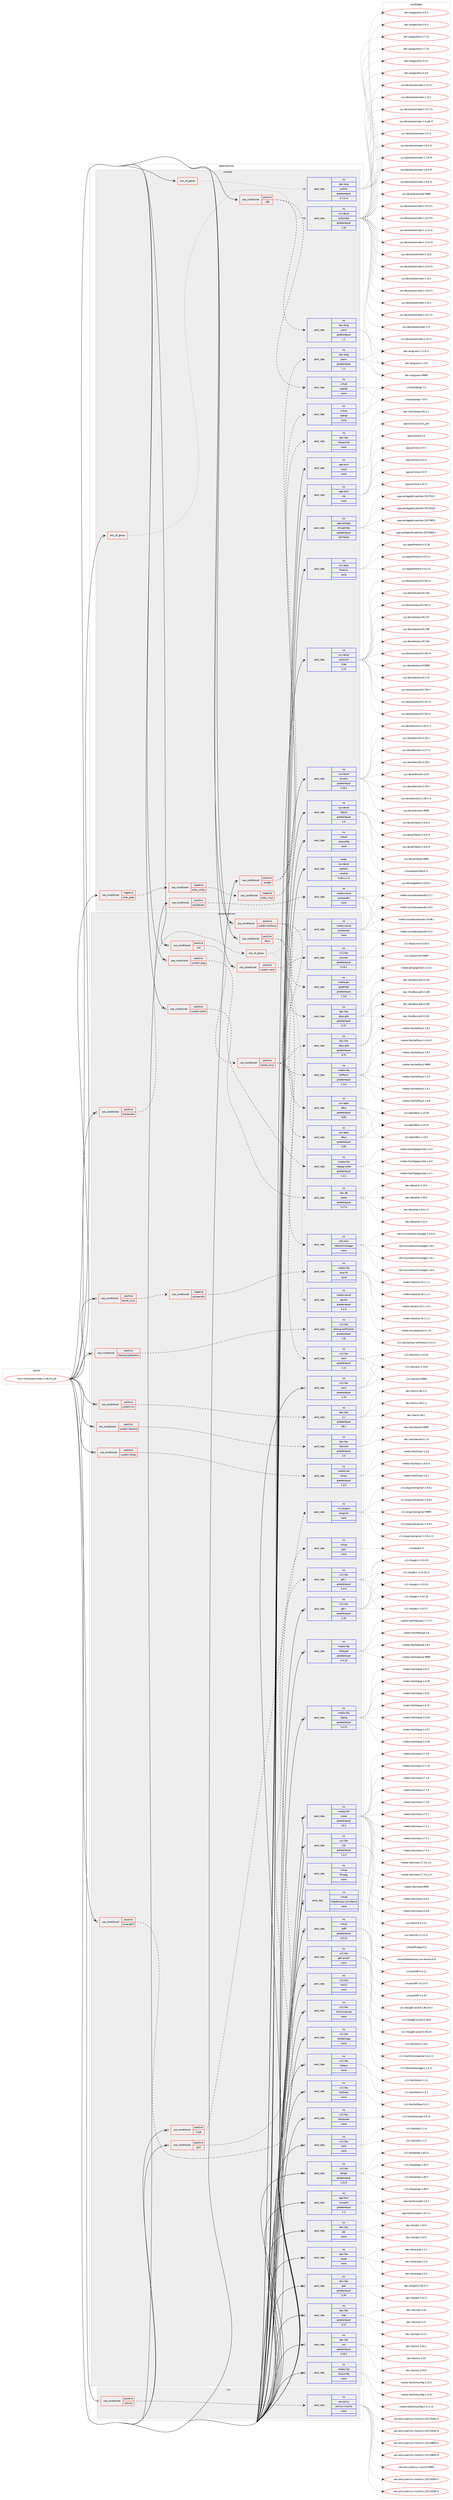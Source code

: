 digraph prolog {

# *************
# Graph options
# *************

newrank=true;
concentrate=true;
compound=true;
graph [rankdir=LR,fontname=Helvetica,fontsize=10,ranksep=1.5];#, ranksep=2.5, nodesep=0.2];
edge  [arrowhead=vee];
node  [fontname=Helvetica,fontsize=10];

# **********
# The ebuild
# **********

subgraph cluster_leftcol {
color=gray;
rank=same;
label=<<i>ebuild</i>>;
id [label="www-client/seamonkey-2.49.4.0_p0", color=red, width=4, href="../www-client/seamonkey-2.49.4.0_p0.svg"];
}

# ****************
# The dependencies
# ****************

subgraph cluster_midcol {
color=gray;
label=<<i>dependencies</i>>;
subgraph cluster_compile {
fillcolor="#eeeeee";
style=filled;
label=<<i>compile</i>>;
subgraph any8926 {
dependency504944 [label=<<TABLE BORDER="0" CELLBORDER="1" CELLSPACING="0" CELLPADDING="4"><TR><TD CELLPADDING="10">any_of_group</TD></TR></TABLE>>, shape=none, color=red];subgraph pack375487 {
dependency504945 [label=<<TABLE BORDER="0" CELLBORDER="1" CELLSPACING="0" CELLPADDING="4" WIDTH="220"><TR><TD ROWSPAN="6" CELLPADDING="30">pack_dep</TD></TR><TR><TD WIDTH="110">no</TD></TR><TR><TD>dev-lang</TD></TR><TR><TD>python</TD></TR><TR><TD>greaterequal</TD></TR><TR><TD>2.7.5-r2</TD></TR></TABLE>>, shape=none, color=blue];
}
dependency504944:e -> dependency504945:w [weight=20,style="dotted",arrowhead="oinv"];
}
id:e -> dependency504944:w [weight=20,style="solid",arrowhead="vee"];
subgraph any8927 {
dependency504946 [label=<<TABLE BORDER="0" CELLBORDER="1" CELLSPACING="0" CELLPADDING="4"><TR><TD CELLPADDING="10">any_of_group</TD></TR></TABLE>>, shape=none, color=red];subgraph pack375488 {
dependency504947 [label=<<TABLE BORDER="0" CELLBORDER="1" CELLSPACING="0" CELLPADDING="4" WIDTH="220"><TR><TD ROWSPAN="6" CELLPADDING="30">pack_dep</TD></TR><TR><TD WIDTH="110">no</TD></TR><TR><TD>sys-devel</TD></TR><TR><TD>automake</TD></TR><TR><TD>greaterequal</TD></TR><TR><TD>1.15</TD></TR></TABLE>>, shape=none, color=blue];
}
dependency504946:e -> dependency504947:w [weight=20,style="dotted",arrowhead="oinv"];
}
id:e -> dependency504946:w [weight=20,style="solid",arrowhead="vee"];
subgraph cond120196 {
dependency504948 [label=<<TABLE BORDER="0" CELLBORDER="1" CELLSPACING="0" CELLPADDING="4"><TR><TD ROWSPAN="3" CELLPADDING="10">use_conditional</TD></TR><TR><TD>negative</TD></TR><TR><TD>elibc_glibc</TD></TR></TABLE>>, shape=none, color=red];
subgraph cond120197 {
dependency504949 [label=<<TABLE BORDER="0" CELLBORDER="1" CELLSPACING="0" CELLPADDING="4"><TR><TD ROWSPAN="3" CELLPADDING="10">use_conditional</TD></TR><TR><TD>negative</TD></TR><TR><TD>elibc_uclibc</TD></TR></TABLE>>, shape=none, color=red];
subgraph cond120198 {
dependency504950 [label=<<TABLE BORDER="0" CELLBORDER="1" CELLSPACING="0" CELLPADDING="4"><TR><TD ROWSPAN="3" CELLPADDING="10">use_conditional</TD></TR><TR><TD>negative</TD></TR><TR><TD>elibc_musl</TD></TR></TABLE>>, shape=none, color=red];
subgraph pack375489 {
dependency504951 [label=<<TABLE BORDER="0" CELLBORDER="1" CELLSPACING="0" CELLPADDING="4" WIDTH="220"><TR><TD ROWSPAN="6" CELLPADDING="30">pack_dep</TD></TR><TR><TD WIDTH="110">no</TD></TR><TR><TD>dev-libs</TD></TR><TR><TD>libexecinfo</TD></TR><TR><TD>none</TD></TR><TR><TD></TD></TR></TABLE>>, shape=none, color=blue];
}
dependency504950:e -> dependency504951:w [weight=20,style="dashed",arrowhead="vee"];
}
dependency504949:e -> dependency504950:w [weight=20,style="dashed",arrowhead="vee"];
}
dependency504948:e -> dependency504949:w [weight=20,style="dashed",arrowhead="vee"];
}
id:e -> dependency504948:w [weight=20,style="solid",arrowhead="vee"];
subgraph cond120199 {
dependency504952 [label=<<TABLE BORDER="0" CELLBORDER="1" CELLSPACING="0" CELLPADDING="4"><TR><TD ROWSPAN="3" CELLPADDING="10">use_conditional</TD></TR><TR><TD>positive</TD></TR><TR><TD>amd64</TD></TR></TABLE>>, shape=none, color=red];
subgraph pack375490 {
dependency504953 [label=<<TABLE BORDER="0" CELLBORDER="1" CELLSPACING="0" CELLPADDING="4" WIDTH="220"><TR><TD ROWSPAN="6" CELLPADDING="30">pack_dep</TD></TR><TR><TD WIDTH="110">no</TD></TR><TR><TD>dev-lang</TD></TR><TR><TD>yasm</TD></TR><TR><TD>greaterequal</TD></TR><TR><TD>1.1</TD></TR></TABLE>>, shape=none, color=blue];
}
dependency504952:e -> dependency504953:w [weight=20,style="dashed",arrowhead="vee"];
subgraph pack375491 {
dependency504954 [label=<<TABLE BORDER="0" CELLBORDER="1" CELLSPACING="0" CELLPADDING="4" WIDTH="220"><TR><TD ROWSPAN="6" CELLPADDING="30">pack_dep</TD></TR><TR><TD WIDTH="110">no</TD></TR><TR><TD>virtual</TD></TR><TR><TD>opengl</TD></TR><TR><TD>none</TD></TR><TR><TD></TD></TR></TABLE>>, shape=none, color=blue];
}
dependency504952:e -> dependency504954:w [weight=20,style="dashed",arrowhead="vee"];
}
id:e -> dependency504952:w [weight=20,style="solid",arrowhead="vee"];
subgraph cond120200 {
dependency504955 [label=<<TABLE BORDER="0" CELLBORDER="1" CELLSPACING="0" CELLPADDING="4"><TR><TD ROWSPAN="3" CELLPADDING="10">use_conditional</TD></TR><TR><TD>positive</TD></TR><TR><TD>pulseaudio</TD></TR></TABLE>>, shape=none, color=red];
subgraph pack375492 {
dependency504956 [label=<<TABLE BORDER="0" CELLBORDER="1" CELLSPACING="0" CELLPADDING="4" WIDTH="220"><TR><TD ROWSPAN="6" CELLPADDING="30">pack_dep</TD></TR><TR><TD WIDTH="110">no</TD></TR><TR><TD>media-sound</TD></TR><TR><TD>pulseaudio</TD></TR><TR><TD>none</TD></TR><TR><TD></TD></TR></TABLE>>, shape=none, color=blue];
}
dependency504955:e -> dependency504956:w [weight=20,style="dashed",arrowhead="vee"];
}
id:e -> dependency504955:w [weight=20,style="solid",arrowhead="vee"];
subgraph cond120201 {
dependency504957 [label=<<TABLE BORDER="0" CELLBORDER="1" CELLSPACING="0" CELLPADDING="4"><TR><TD ROWSPAN="3" CELLPADDING="10">use_conditional</TD></TR><TR><TD>positive</TD></TR><TR><TD>x86</TD></TR></TABLE>>, shape=none, color=red];
subgraph pack375493 {
dependency504958 [label=<<TABLE BORDER="0" CELLBORDER="1" CELLSPACING="0" CELLPADDING="4" WIDTH="220"><TR><TD ROWSPAN="6" CELLPADDING="30">pack_dep</TD></TR><TR><TD WIDTH="110">no</TD></TR><TR><TD>dev-lang</TD></TR><TR><TD>yasm</TD></TR><TR><TD>greaterequal</TD></TR><TR><TD>1.1</TD></TR></TABLE>>, shape=none, color=blue];
}
dependency504957:e -> dependency504958:w [weight=20,style="dashed",arrowhead="vee"];
subgraph pack375494 {
dependency504959 [label=<<TABLE BORDER="0" CELLBORDER="1" CELLSPACING="0" CELLPADDING="4" WIDTH="220"><TR><TD ROWSPAN="6" CELLPADDING="30">pack_dep</TD></TR><TR><TD WIDTH="110">no</TD></TR><TR><TD>virtual</TD></TR><TR><TD>opengl</TD></TR><TR><TD>none</TD></TR><TR><TD></TD></TR></TABLE>>, shape=none, color=blue];
}
dependency504957:e -> dependency504959:w [weight=20,style="dashed",arrowhead="vee"];
}
id:e -> dependency504957:w [weight=20,style="solid",arrowhead="vee"];
subgraph pack375495 {
dependency504960 [label=<<TABLE BORDER="0" CELLBORDER="1" CELLSPACING="0" CELLPADDING="4" WIDTH="220"><TR><TD ROWSPAN="6" CELLPADDING="30">pack_dep</TD></TR><TR><TD WIDTH="110">no</TD></TR><TR><TD>app-arch</TD></TR><TR><TD>unzip</TD></TR><TR><TD>none</TD></TR><TR><TD></TD></TR></TABLE>>, shape=none, color=blue];
}
id:e -> dependency504960:w [weight=20,style="solid",arrowhead="vee"];
subgraph pack375496 {
dependency504961 [label=<<TABLE BORDER="0" CELLBORDER="1" CELLSPACING="0" CELLPADDING="4" WIDTH="220"><TR><TD ROWSPAN="6" CELLPADDING="30">pack_dep</TD></TR><TR><TD WIDTH="110">no</TD></TR><TR><TD>app-arch</TD></TR><TR><TD>zip</TD></TR><TR><TD>none</TD></TR><TR><TD></TD></TR></TABLE>>, shape=none, color=blue];
}
id:e -> dependency504961:w [weight=20,style="solid",arrowhead="vee"];
subgraph pack375497 {
dependency504962 [label=<<TABLE BORDER="0" CELLBORDER="1" CELLSPACING="0" CELLPADDING="4" WIDTH="220"><TR><TD ROWSPAN="6" CELLPADDING="30">pack_dep</TD></TR><TR><TD WIDTH="110">no</TD></TR><TR><TD>app-portage</TD></TR><TR><TD>elt-patches</TD></TR><TR><TD>greaterequal</TD></TR><TR><TD>20170422</TD></TR></TABLE>>, shape=none, color=blue];
}
id:e -> dependency504962:w [weight=20,style="solid",arrowhead="vee"];
subgraph pack375498 {
dependency504963 [label=<<TABLE BORDER="0" CELLBORDER="1" CELLSPACING="0" CELLPADDING="4" WIDTH="220"><TR><TD ROWSPAN="6" CELLPADDING="30">pack_dep</TD></TR><TR><TD WIDTH="110">no</TD></TR><TR><TD>sys-apps</TD></TR><TR><TD>findutils</TD></TR><TR><TD>none</TD></TR><TR><TD></TD></TR></TABLE>>, shape=none, color=blue];
}
id:e -> dependency504963:w [weight=20,style="solid",arrowhead="vee"];
subgraph pack375499 {
dependency504964 [label=<<TABLE BORDER="0" CELLBORDER="1" CELLSPACING="0" CELLPADDING="4" WIDTH="220"><TR><TD ROWSPAN="6" CELLPADDING="30">pack_dep</TD></TR><TR><TD WIDTH="110">no</TD></TR><TR><TD>sys-devel</TD></TR><TR><TD>autoconf</TD></TR><TR><TD>tilde</TD></TR><TR><TD>2.13</TD></TR></TABLE>>, shape=none, color=blue];
}
id:e -> dependency504964:w [weight=20,style="solid",arrowhead="vee"];
subgraph pack375500 {
dependency504965 [label=<<TABLE BORDER="0" CELLBORDER="1" CELLSPACING="0" CELLPADDING="4" WIDTH="220"><TR><TD ROWSPAN="6" CELLPADDING="30">pack_dep</TD></TR><TR><TD WIDTH="110">no</TD></TR><TR><TD>sys-devel</TD></TR><TR><TD>binutils</TD></TR><TR><TD>greaterequal</TD></TR><TR><TD>2.16.1</TD></TR></TABLE>>, shape=none, color=blue];
}
id:e -> dependency504965:w [weight=20,style="solid",arrowhead="vee"];
subgraph pack375501 {
dependency504966 [label=<<TABLE BORDER="0" CELLBORDER="1" CELLSPACING="0" CELLPADDING="4" WIDTH="220"><TR><TD ROWSPAN="6" CELLPADDING="30">pack_dep</TD></TR><TR><TD WIDTH="110">no</TD></TR><TR><TD>sys-devel</TD></TR><TR><TD>libtool</TD></TR><TR><TD>greaterequal</TD></TR><TR><TD>2.4</TD></TR></TABLE>>, shape=none, color=blue];
}
id:e -> dependency504966:w [weight=20,style="solid",arrowhead="vee"];
subgraph pack375502 {
dependency504967 [label=<<TABLE BORDER="0" CELLBORDER="1" CELLSPACING="0" CELLPADDING="4" WIDTH="220"><TR><TD ROWSPAN="6" CELLPADDING="30">pack_dep</TD></TR><TR><TD WIDTH="110">no</TD></TR><TR><TD>virtual</TD></TR><TR><TD>pkgconfig</TD></TR><TR><TD>none</TD></TR><TR><TD></TD></TR></TABLE>>, shape=none, color=blue];
}
id:e -> dependency504967:w [weight=20,style="solid",arrowhead="vee"];
subgraph pack375503 {
dependency504968 [label=<<TABLE BORDER="0" CELLBORDER="1" CELLSPACING="0" CELLPADDING="4" WIDTH="220"><TR><TD ROWSPAN="6" CELLPADDING="30">pack_dep</TD></TR><TR><TD WIDTH="110">weak</TD></TR><TR><TD>sys-devel</TD></TR><TR><TD>gettext</TD></TR><TR><TD>smaller</TD></TR><TR><TD>0.18.1.1-r3</TD></TR></TABLE>>, shape=none, color=blue];
}
id:e -> dependency504968:w [weight=20,style="solid",arrowhead="vee"];
}
subgraph cluster_compileandrun {
fillcolor="#eeeeee";
style=filled;
label=<<i>compile and run</i>>;
subgraph cond120202 {
dependency504969 [label=<<TABLE BORDER="0" CELLBORDER="1" CELLSPACING="0" CELLPADDING="4"><TR><TD ROWSPAN="3" CELLPADDING="10">use_conditional</TD></TR><TR><TD>positive</TD></TR><TR><TD>crypt</TD></TR></TABLE>>, shape=none, color=red];
subgraph pack375504 {
dependency504970 [label=<<TABLE BORDER="0" CELLBORDER="1" CELLSPACING="0" CELLPADDING="4" WIDTH="220"><TR><TD ROWSPAN="6" CELLPADDING="30">pack_dep</TD></TR><TR><TD WIDTH="110">no</TD></TR><TR><TD>x11-plugins</TD></TR><TR><TD>enigmail</TD></TR><TR><TD>none</TD></TR><TR><TD></TD></TR></TABLE>>, shape=none, color=blue];
}
dependency504969:e -> dependency504970:w [weight=20,style="dashed",arrowhead="vee"];
}
id:e -> dependency504969:w [weight=20,style="solid",arrowhead="odotvee"];
subgraph cond120203 {
dependency504971 [label=<<TABLE BORDER="0" CELLBORDER="1" CELLSPACING="0" CELLPADDING="4"><TR><TD ROWSPAN="3" CELLPADDING="10">use_conditional</TD></TR><TR><TD>positive</TD></TR><TR><TD>dbus</TD></TR></TABLE>>, shape=none, color=red];
subgraph pack375505 {
dependency504972 [label=<<TABLE BORDER="0" CELLBORDER="1" CELLSPACING="0" CELLPADDING="4" WIDTH="220"><TR><TD ROWSPAN="6" CELLPADDING="30">pack_dep</TD></TR><TR><TD WIDTH="110">no</TD></TR><TR><TD>sys-apps</TD></TR><TR><TD>dbus</TD></TR><TR><TD>greaterequal</TD></TR><TR><TD>0.60</TD></TR></TABLE>>, shape=none, color=blue];
}
dependency504971:e -> dependency504972:w [weight=20,style="dashed",arrowhead="vee"];
subgraph pack375506 {
dependency504973 [label=<<TABLE BORDER="0" CELLBORDER="1" CELLSPACING="0" CELLPADDING="4" WIDTH="220"><TR><TD ROWSPAN="6" CELLPADDING="30">pack_dep</TD></TR><TR><TD WIDTH="110">no</TD></TR><TR><TD>dev-libs</TD></TR><TR><TD>dbus-glib</TD></TR><TR><TD>greaterequal</TD></TR><TR><TD>0.72</TD></TR></TABLE>>, shape=none, color=blue];
}
dependency504971:e -> dependency504973:w [weight=20,style="dashed",arrowhead="vee"];
}
id:e -> dependency504971:w [weight=20,style="solid",arrowhead="odotvee"];
subgraph cond120204 {
dependency504974 [label=<<TABLE BORDER="0" CELLBORDER="1" CELLSPACING="0" CELLPADDING="4"><TR><TD ROWSPAN="3" CELLPADDING="10">use_conditional</TD></TR><TR><TD>positive</TD></TR><TR><TD>force-gtk3</TD></TR></TABLE>>, shape=none, color=red];
subgraph pack375507 {
dependency504975 [label=<<TABLE BORDER="0" CELLBORDER="1" CELLSPACING="0" CELLPADDING="4" WIDTH="220"><TR><TD ROWSPAN="6" CELLPADDING="30">pack_dep</TD></TR><TR><TD WIDTH="110">no</TD></TR><TR><TD>x11-libs</TD></TR><TR><TD>gtk+</TD></TR><TR><TD>greaterequal</TD></TR><TR><TD>3.4.0</TD></TR></TABLE>>, shape=none, color=blue];
}
dependency504974:e -> dependency504975:w [weight=20,style="dashed",arrowhead="vee"];
}
id:e -> dependency504974:w [weight=20,style="solid",arrowhead="odotvee"];
subgraph cond120205 {
dependency504976 [label=<<TABLE BORDER="0" CELLBORDER="1" CELLSPACING="0" CELLPADDING="4"><TR><TD ROWSPAN="3" CELLPADDING="10">use_conditional</TD></TR><TR><TD>positive</TD></TR><TR><TD>jack</TD></TR></TABLE>>, shape=none, color=red];
subgraph pack375508 {
dependency504977 [label=<<TABLE BORDER="0" CELLBORDER="1" CELLSPACING="0" CELLPADDING="4" WIDTH="220"><TR><TD ROWSPAN="6" CELLPADDING="30">pack_dep</TD></TR><TR><TD WIDTH="110">no</TD></TR><TR><TD>virtual</TD></TR><TR><TD>jack</TD></TR><TR><TD>none</TD></TR><TR><TD></TD></TR></TABLE>>, shape=none, color=blue];
}
dependency504976:e -> dependency504977:w [weight=20,style="dashed",arrowhead="vee"];
}
id:e -> dependency504976:w [weight=20,style="solid",arrowhead="odotvee"];
subgraph cond120206 {
dependency504978 [label=<<TABLE BORDER="0" CELLBORDER="1" CELLSPACING="0" CELLPADDING="4"><TR><TD ROWSPAN="3" CELLPADDING="10">use_conditional</TD></TR><TR><TD>positive</TD></TR><TR><TD>kernel_linux</TD></TR></TABLE>>, shape=none, color=red];
subgraph cond120207 {
dependency504979 [label=<<TABLE BORDER="0" CELLBORDER="1" CELLSPACING="0" CELLPADDING="4"><TR><TD ROWSPAN="3" CELLPADDING="10">use_conditional</TD></TR><TR><TD>negative</TD></TR><TR><TD>pulseaudio</TD></TR></TABLE>>, shape=none, color=red];
subgraph pack375509 {
dependency504980 [label=<<TABLE BORDER="0" CELLBORDER="1" CELLSPACING="0" CELLPADDING="4" WIDTH="220"><TR><TD ROWSPAN="6" CELLPADDING="30">pack_dep</TD></TR><TR><TD WIDTH="110">no</TD></TR><TR><TD>media-libs</TD></TR><TR><TD>alsa-lib</TD></TR><TR><TD>none</TD></TR><TR><TD></TD></TR></TABLE>>, shape=none, color=blue];
}
dependency504979:e -> dependency504980:w [weight=20,style="dashed",arrowhead="vee"];
}
dependency504978:e -> dependency504979:w [weight=20,style="dashed",arrowhead="vee"];
}
id:e -> dependency504978:w [weight=20,style="solid",arrowhead="odotvee"];
subgraph cond120208 {
dependency504981 [label=<<TABLE BORDER="0" CELLBORDER="1" CELLSPACING="0" CELLPADDING="4"><TR><TD ROWSPAN="3" CELLPADDING="10">use_conditional</TD></TR><TR><TD>positive</TD></TR><TR><TD>pulseaudio</TD></TR></TABLE>>, shape=none, color=red];
subgraph any8928 {
dependency504982 [label=<<TABLE BORDER="0" CELLBORDER="1" CELLSPACING="0" CELLPADDING="4"><TR><TD CELLPADDING="10">any_of_group</TD></TR></TABLE>>, shape=none, color=red];subgraph pack375510 {
dependency504983 [label=<<TABLE BORDER="0" CELLBORDER="1" CELLSPACING="0" CELLPADDING="4" WIDTH="220"><TR><TD ROWSPAN="6" CELLPADDING="30">pack_dep</TD></TR><TR><TD WIDTH="110">no</TD></TR><TR><TD>media-sound</TD></TR><TR><TD>pulseaudio</TD></TR><TR><TD>none</TD></TR><TR><TD></TD></TR></TABLE>>, shape=none, color=blue];
}
dependency504982:e -> dependency504983:w [weight=20,style="dotted",arrowhead="oinv"];
subgraph pack375511 {
dependency504984 [label=<<TABLE BORDER="0" CELLBORDER="1" CELLSPACING="0" CELLPADDING="4" WIDTH="220"><TR><TD ROWSPAN="6" CELLPADDING="30">pack_dep</TD></TR><TR><TD WIDTH="110">no</TD></TR><TR><TD>media-sound</TD></TR><TR><TD>apulse</TD></TR><TR><TD>greaterequal</TD></TR><TR><TD>0.1.9</TD></TR></TABLE>>, shape=none, color=blue];
}
dependency504982:e -> dependency504984:w [weight=20,style="dotted",arrowhead="oinv"];
}
dependency504981:e -> dependency504982:w [weight=20,style="dashed",arrowhead="vee"];
}
id:e -> dependency504981:w [weight=20,style="solid",arrowhead="odotvee"];
subgraph cond120209 {
dependency504985 [label=<<TABLE BORDER="0" CELLBORDER="1" CELLSPACING="0" CELLPADDING="4"><TR><TD ROWSPAN="3" CELLPADDING="10">use_conditional</TD></TR><TR><TD>positive</TD></TR><TR><TD>startup-notification</TD></TR></TABLE>>, shape=none, color=red];
subgraph pack375512 {
dependency504986 [label=<<TABLE BORDER="0" CELLBORDER="1" CELLSPACING="0" CELLPADDING="4" WIDTH="220"><TR><TD ROWSPAN="6" CELLPADDING="30">pack_dep</TD></TR><TR><TD WIDTH="110">no</TD></TR><TR><TD>x11-libs</TD></TR><TR><TD>startup-notification</TD></TR><TR><TD>greaterequal</TD></TR><TR><TD>0.8</TD></TR></TABLE>>, shape=none, color=blue];
}
dependency504985:e -> dependency504986:w [weight=20,style="dashed",arrowhead="vee"];
}
id:e -> dependency504985:w [weight=20,style="solid",arrowhead="odotvee"];
subgraph cond120210 {
dependency504987 [label=<<TABLE BORDER="0" CELLBORDER="1" CELLSPACING="0" CELLPADDING="4"><TR><TD ROWSPAN="3" CELLPADDING="10">use_conditional</TD></TR><TR><TD>positive</TD></TR><TR><TD>system-cairo</TD></TR></TABLE>>, shape=none, color=red];
subgraph pack375513 {
dependency504988 [label=<<TABLE BORDER="0" CELLBORDER="1" CELLSPACING="0" CELLPADDING="4" WIDTH="220"><TR><TD ROWSPAN="6" CELLPADDING="30">pack_dep</TD></TR><TR><TD WIDTH="110">no</TD></TR><TR><TD>x11-libs</TD></TR><TR><TD>cairo</TD></TR><TR><TD>greaterequal</TD></TR><TR><TD>1.12</TD></TR></TABLE>>, shape=none, color=blue];
}
dependency504987:e -> dependency504988:w [weight=20,style="dashed",arrowhead="vee"];
subgraph pack375514 {
dependency504989 [label=<<TABLE BORDER="0" CELLBORDER="1" CELLSPACING="0" CELLPADDING="4" WIDTH="220"><TR><TD ROWSPAN="6" CELLPADDING="30">pack_dep</TD></TR><TR><TD WIDTH="110">no</TD></TR><TR><TD>x11-libs</TD></TR><TR><TD>pixman</TD></TR><TR><TD>greaterequal</TD></TR><TR><TD>0.19.2</TD></TR></TABLE>>, shape=none, color=blue];
}
dependency504987:e -> dependency504989:w [weight=20,style="dashed",arrowhead="vee"];
}
id:e -> dependency504987:w [weight=20,style="solid",arrowhead="odotvee"];
subgraph cond120211 {
dependency504990 [label=<<TABLE BORDER="0" CELLBORDER="1" CELLSPACING="0" CELLPADDING="4"><TR><TD ROWSPAN="3" CELLPADDING="10">use_conditional</TD></TR><TR><TD>positive</TD></TR><TR><TD>system-harfbuzz</TD></TR></TABLE>>, shape=none, color=red];
subgraph pack375515 {
dependency504991 [label=<<TABLE BORDER="0" CELLBORDER="1" CELLSPACING="0" CELLPADDING="4" WIDTH="220"><TR><TD ROWSPAN="6" CELLPADDING="30">pack_dep</TD></TR><TR><TD WIDTH="110">no</TD></TR><TR><TD>media-libs</TD></TR><TR><TD>harfbuzz</TD></TR><TR><TD>greaterequal</TD></TR><TR><TD>1.3.3</TD></TR></TABLE>>, shape=none, color=blue];
}
dependency504990:e -> dependency504991:w [weight=20,style="dashed",arrowhead="vee"];
subgraph pack375516 {
dependency504992 [label=<<TABLE BORDER="0" CELLBORDER="1" CELLSPACING="0" CELLPADDING="4" WIDTH="220"><TR><TD ROWSPAN="6" CELLPADDING="30">pack_dep</TD></TR><TR><TD WIDTH="110">no</TD></TR><TR><TD>media-gfx</TD></TR><TR><TD>graphite2</TD></TR><TR><TD>greaterequal</TD></TR><TR><TD>1.3.8</TD></TR></TABLE>>, shape=none, color=blue];
}
dependency504990:e -> dependency504992:w [weight=20,style="dashed",arrowhead="vee"];
}
id:e -> dependency504990:w [weight=20,style="solid",arrowhead="odotvee"];
subgraph cond120212 {
dependency504993 [label=<<TABLE BORDER="0" CELLBORDER="1" CELLSPACING="0" CELLPADDING="4"><TR><TD ROWSPAN="3" CELLPADDING="10">use_conditional</TD></TR><TR><TD>positive</TD></TR><TR><TD>system-icu</TD></TR></TABLE>>, shape=none, color=red];
subgraph pack375517 {
dependency504994 [label=<<TABLE BORDER="0" CELLBORDER="1" CELLSPACING="0" CELLPADDING="4" WIDTH="220"><TR><TD ROWSPAN="6" CELLPADDING="30">pack_dep</TD></TR><TR><TD WIDTH="110">no</TD></TR><TR><TD>dev-libs</TD></TR><TR><TD>icu</TD></TR><TR><TD>greaterequal</TD></TR><TR><TD>58.1</TD></TR></TABLE>>, shape=none, color=blue];
}
dependency504993:e -> dependency504994:w [weight=20,style="dashed",arrowhead="vee"];
}
id:e -> dependency504993:w [weight=20,style="solid",arrowhead="odotvee"];
subgraph cond120213 {
dependency504995 [label=<<TABLE BORDER="0" CELLBORDER="1" CELLSPACING="0" CELLPADDING="4"><TR><TD ROWSPAN="3" CELLPADDING="10">use_conditional</TD></TR><TR><TD>positive</TD></TR><TR><TD>system-jpeg</TD></TR></TABLE>>, shape=none, color=red];
subgraph pack375518 {
dependency504996 [label=<<TABLE BORDER="0" CELLBORDER="1" CELLSPACING="0" CELLPADDING="4" WIDTH="220"><TR><TD ROWSPAN="6" CELLPADDING="30">pack_dep</TD></TR><TR><TD WIDTH="110">no</TD></TR><TR><TD>media-libs</TD></TR><TR><TD>libjpeg-turbo</TD></TR><TR><TD>greaterequal</TD></TR><TR><TD>1.2.1</TD></TR></TABLE>>, shape=none, color=blue];
}
dependency504995:e -> dependency504996:w [weight=20,style="dashed",arrowhead="vee"];
}
id:e -> dependency504995:w [weight=20,style="solid",arrowhead="odotvee"];
subgraph cond120214 {
dependency504997 [label=<<TABLE BORDER="0" CELLBORDER="1" CELLSPACING="0" CELLPADDING="4"><TR><TD ROWSPAN="3" CELLPADDING="10">use_conditional</TD></TR><TR><TD>positive</TD></TR><TR><TD>system-libevent</TD></TR></TABLE>>, shape=none, color=red];
subgraph pack375519 {
dependency504998 [label=<<TABLE BORDER="0" CELLBORDER="1" CELLSPACING="0" CELLPADDING="4" WIDTH="220"><TR><TD ROWSPAN="6" CELLPADDING="30">pack_dep</TD></TR><TR><TD WIDTH="110">no</TD></TR><TR><TD>dev-libs</TD></TR><TR><TD>libevent</TD></TR><TR><TD>greaterequal</TD></TR><TR><TD>2.0</TD></TR></TABLE>>, shape=none, color=blue];
}
dependency504997:e -> dependency504998:w [weight=20,style="dashed",arrowhead="vee"];
}
id:e -> dependency504997:w [weight=20,style="solid",arrowhead="odotvee"];
subgraph cond120215 {
dependency504999 [label=<<TABLE BORDER="0" CELLBORDER="1" CELLSPACING="0" CELLPADDING="4"><TR><TD ROWSPAN="3" CELLPADDING="10">use_conditional</TD></TR><TR><TD>positive</TD></TR><TR><TD>system-libvpx</TD></TR></TABLE>>, shape=none, color=red];
subgraph pack375520 {
dependency505000 [label=<<TABLE BORDER="0" CELLBORDER="1" CELLSPACING="0" CELLPADDING="4" WIDTH="220"><TR><TD ROWSPAN="6" CELLPADDING="30">pack_dep</TD></TR><TR><TD WIDTH="110">no</TD></TR><TR><TD>media-libs</TD></TR><TR><TD>libvpx</TD></TR><TR><TD>greaterequal</TD></TR><TR><TD>1.5.0</TD></TR></TABLE>>, shape=none, color=blue];
}
dependency504999:e -> dependency505000:w [weight=20,style="dashed",arrowhead="vee"];
}
id:e -> dependency504999:w [weight=20,style="solid",arrowhead="odotvee"];
subgraph cond120216 {
dependency505001 [label=<<TABLE BORDER="0" CELLBORDER="1" CELLSPACING="0" CELLPADDING="4"><TR><TD ROWSPAN="3" CELLPADDING="10">use_conditional</TD></TR><TR><TD>positive</TD></TR><TR><TD>system-sqlite</TD></TR></TABLE>>, shape=none, color=red];
subgraph pack375521 {
dependency505002 [label=<<TABLE BORDER="0" CELLBORDER="1" CELLSPACING="0" CELLPADDING="4" WIDTH="220"><TR><TD ROWSPAN="6" CELLPADDING="30">pack_dep</TD></TR><TR><TD WIDTH="110">no</TD></TR><TR><TD>dev-db</TD></TR><TR><TD>sqlite</TD></TR><TR><TD>greaterequal</TD></TR><TR><TD>3.17.0</TD></TR></TABLE>>, shape=none, color=blue];
}
dependency505001:e -> dependency505002:w [weight=20,style="dashed",arrowhead="vee"];
}
id:e -> dependency505001:w [weight=20,style="solid",arrowhead="odotvee"];
subgraph cond120217 {
dependency505003 [label=<<TABLE BORDER="0" CELLBORDER="1" CELLSPACING="0" CELLPADDING="4"><TR><TD ROWSPAN="3" CELLPADDING="10">use_conditional</TD></TR><TR><TD>positive</TD></TR><TR><TD>wifi</TD></TR></TABLE>>, shape=none, color=red];
subgraph cond120218 {
dependency505004 [label=<<TABLE BORDER="0" CELLBORDER="1" CELLSPACING="0" CELLPADDING="4"><TR><TD ROWSPAN="3" CELLPADDING="10">use_conditional</TD></TR><TR><TD>positive</TD></TR><TR><TD>kernel_linux</TD></TR></TABLE>>, shape=none, color=red];
subgraph pack375522 {
dependency505005 [label=<<TABLE BORDER="0" CELLBORDER="1" CELLSPACING="0" CELLPADDING="4" WIDTH="220"><TR><TD ROWSPAN="6" CELLPADDING="30">pack_dep</TD></TR><TR><TD WIDTH="110">no</TD></TR><TR><TD>sys-apps</TD></TR><TR><TD>dbus</TD></TR><TR><TD>greaterequal</TD></TR><TR><TD>0.60</TD></TR></TABLE>>, shape=none, color=blue];
}
dependency505004:e -> dependency505005:w [weight=20,style="dashed",arrowhead="vee"];
subgraph pack375523 {
dependency505006 [label=<<TABLE BORDER="0" CELLBORDER="1" CELLSPACING="0" CELLPADDING="4" WIDTH="220"><TR><TD ROWSPAN="6" CELLPADDING="30">pack_dep</TD></TR><TR><TD WIDTH="110">no</TD></TR><TR><TD>dev-libs</TD></TR><TR><TD>dbus-glib</TD></TR><TR><TD>greaterequal</TD></TR><TR><TD>0.72</TD></TR></TABLE>>, shape=none, color=blue];
}
dependency505004:e -> dependency505006:w [weight=20,style="dashed",arrowhead="vee"];
subgraph pack375524 {
dependency505007 [label=<<TABLE BORDER="0" CELLBORDER="1" CELLSPACING="0" CELLPADDING="4" WIDTH="220"><TR><TD ROWSPAN="6" CELLPADDING="30">pack_dep</TD></TR><TR><TD WIDTH="110">no</TD></TR><TR><TD>net-misc</TD></TR><TR><TD>networkmanager</TD></TR><TR><TD>none</TD></TR><TR><TD></TD></TR></TABLE>>, shape=none, color=blue];
}
dependency505004:e -> dependency505007:w [weight=20,style="dashed",arrowhead="vee"];
}
dependency505003:e -> dependency505004:w [weight=20,style="dashed",arrowhead="vee"];
}
id:e -> dependency505003:w [weight=20,style="solid",arrowhead="odotvee"];
subgraph pack375525 {
dependency505008 [label=<<TABLE BORDER="0" CELLBORDER="1" CELLSPACING="0" CELLPADDING="4" WIDTH="220"><TR><TD ROWSPAN="6" CELLPADDING="30">pack_dep</TD></TR><TR><TD WIDTH="110">no</TD></TR><TR><TD>app-text</TD></TR><TR><TD>hunspell</TD></TR><TR><TD>greaterequal</TD></TR><TR><TD>1.2</TD></TR></TABLE>>, shape=none, color=blue];
}
id:e -> dependency505008:w [weight=20,style="solid",arrowhead="odotvee"];
subgraph pack375526 {
dependency505009 [label=<<TABLE BORDER="0" CELLBORDER="1" CELLSPACING="0" CELLPADDING="4" WIDTH="220"><TR><TD ROWSPAN="6" CELLPADDING="30">pack_dep</TD></TR><TR><TD WIDTH="110">no</TD></TR><TR><TD>dev-libs</TD></TR><TR><TD>atk</TD></TR><TR><TD>none</TD></TR><TR><TD></TD></TR></TABLE>>, shape=none, color=blue];
}
id:e -> dependency505009:w [weight=20,style="solid",arrowhead="odotvee"];
subgraph pack375527 {
dependency505010 [label=<<TABLE BORDER="0" CELLBORDER="1" CELLSPACING="0" CELLPADDING="4" WIDTH="220"><TR><TD ROWSPAN="6" CELLPADDING="30">pack_dep</TD></TR><TR><TD WIDTH="110">no</TD></TR><TR><TD>dev-libs</TD></TR><TR><TD>expat</TD></TR><TR><TD>none</TD></TR><TR><TD></TD></TR></TABLE>>, shape=none, color=blue];
}
id:e -> dependency505010:w [weight=20,style="solid",arrowhead="odotvee"];
subgraph pack375528 {
dependency505011 [label=<<TABLE BORDER="0" CELLBORDER="1" CELLSPACING="0" CELLPADDING="4" WIDTH="220"><TR><TD ROWSPAN="6" CELLPADDING="30">pack_dep</TD></TR><TR><TD WIDTH="110">no</TD></TR><TR><TD>dev-libs</TD></TR><TR><TD>glib</TD></TR><TR><TD>greaterequal</TD></TR><TR><TD>2.26</TD></TR></TABLE>>, shape=none, color=blue];
}
id:e -> dependency505011:w [weight=20,style="solid",arrowhead="odotvee"];
subgraph pack375529 {
dependency505012 [label=<<TABLE BORDER="0" CELLBORDER="1" CELLSPACING="0" CELLPADDING="4" WIDTH="220"><TR><TD ROWSPAN="6" CELLPADDING="30">pack_dep</TD></TR><TR><TD WIDTH="110">no</TD></TR><TR><TD>dev-libs</TD></TR><TR><TD>nspr</TD></TR><TR><TD>greaterequal</TD></TR><TR><TD>4.13</TD></TR></TABLE>>, shape=none, color=blue];
}
id:e -> dependency505012:w [weight=20,style="solid",arrowhead="odotvee"];
subgraph pack375530 {
dependency505013 [label=<<TABLE BORDER="0" CELLBORDER="1" CELLSPACING="0" CELLPADDING="4" WIDTH="220"><TR><TD ROWSPAN="6" CELLPADDING="30">pack_dep</TD></TR><TR><TD WIDTH="110">no</TD></TR><TR><TD>dev-libs</TD></TR><TR><TD>nss</TD></TR><TR><TD>greaterequal</TD></TR><TR><TD>3.28.1</TD></TR></TABLE>>, shape=none, color=blue];
}
id:e -> dependency505013:w [weight=20,style="solid",arrowhead="odotvee"];
subgraph pack375531 {
dependency505014 [label=<<TABLE BORDER="0" CELLBORDER="1" CELLSPACING="0" CELLPADDING="4" WIDTH="220"><TR><TD ROWSPAN="6" CELLPADDING="30">pack_dep</TD></TR><TR><TD WIDTH="110">no</TD></TR><TR><TD>media-libs</TD></TR><TR><TD>fontconfig</TD></TR><TR><TD>none</TD></TR><TR><TD></TD></TR></TABLE>>, shape=none, color=blue];
}
id:e -> dependency505014:w [weight=20,style="solid",arrowhead="odotvee"];
subgraph pack375532 {
dependency505015 [label=<<TABLE BORDER="0" CELLBORDER="1" CELLSPACING="0" CELLPADDING="4" WIDTH="220"><TR><TD ROWSPAN="6" CELLPADDING="30">pack_dep</TD></TR><TR><TD WIDTH="110">no</TD></TR><TR><TD>media-libs</TD></TR><TR><TD>freetype</TD></TR><TR><TD>greaterequal</TD></TR><TR><TD>2.4.10</TD></TR></TABLE>>, shape=none, color=blue];
}
id:e -> dependency505015:w [weight=20,style="solid",arrowhead="odotvee"];
subgraph pack375533 {
dependency505016 [label=<<TABLE BORDER="0" CELLBORDER="1" CELLSPACING="0" CELLPADDING="4" WIDTH="220"><TR><TD ROWSPAN="6" CELLPADDING="30">pack_dep</TD></TR><TR><TD WIDTH="110">no</TD></TR><TR><TD>media-libs</TD></TR><TR><TD>libpng</TD></TR><TR><TD>greaterequal</TD></TR><TR><TD>1.6.25</TD></TR></TABLE>>, shape=none, color=blue];
}
id:e -> dependency505016:w [weight=20,style="solid",arrowhead="odotvee"];
subgraph pack375534 {
dependency505017 [label=<<TABLE BORDER="0" CELLBORDER="1" CELLSPACING="0" CELLPADDING="4" WIDTH="220"><TR><TD ROWSPAN="6" CELLPADDING="30">pack_dep</TD></TR><TR><TD WIDTH="110">no</TD></TR><TR><TD>media-libs</TD></TR><TR><TD>mesa</TD></TR><TR><TD>greaterequal</TD></TR><TR><TD>10.2</TD></TR></TABLE>>, shape=none, color=blue];
}
id:e -> dependency505017:w [weight=20,style="solid",arrowhead="odotvee"];
subgraph pack375535 {
dependency505018 [label=<<TABLE BORDER="0" CELLBORDER="1" CELLSPACING="0" CELLPADDING="4" WIDTH="220"><TR><TD ROWSPAN="6" CELLPADDING="30">pack_dep</TD></TR><TR><TD WIDTH="110">no</TD></TR><TR><TD>sys-libs</TD></TR><TR><TD>zlib</TD></TR><TR><TD>greaterequal</TD></TR><TR><TD>1.2.3</TD></TR></TABLE>>, shape=none, color=blue];
}
id:e -> dependency505018:w [weight=20,style="solid",arrowhead="odotvee"];
subgraph pack375536 {
dependency505019 [label=<<TABLE BORDER="0" CELLBORDER="1" CELLSPACING="0" CELLPADDING="4" WIDTH="220"><TR><TD ROWSPAN="6" CELLPADDING="30">pack_dep</TD></TR><TR><TD WIDTH="110">no</TD></TR><TR><TD>virtual</TD></TR><TR><TD>ffmpeg</TD></TR><TR><TD>none</TD></TR><TR><TD></TD></TR></TABLE>>, shape=none, color=blue];
}
id:e -> dependency505019:w [weight=20,style="solid",arrowhead="odotvee"];
subgraph pack375537 {
dependency505020 [label=<<TABLE BORDER="0" CELLBORDER="1" CELLSPACING="0" CELLPADDING="4" WIDTH="220"><TR><TD ROWSPAN="6" CELLPADDING="30">pack_dep</TD></TR><TR><TD WIDTH="110">no</TD></TR><TR><TD>virtual</TD></TR><TR><TD>freedesktop-icon-theme</TD></TR><TR><TD>none</TD></TR><TR><TD></TD></TR></TABLE>>, shape=none, color=blue];
}
id:e -> dependency505020:w [weight=20,style="solid",arrowhead="odotvee"];
subgraph pack375538 {
dependency505021 [label=<<TABLE BORDER="0" CELLBORDER="1" CELLSPACING="0" CELLPADDING="4" WIDTH="220"><TR><TD ROWSPAN="6" CELLPADDING="30">pack_dep</TD></TR><TR><TD WIDTH="110">no</TD></TR><TR><TD>virtual</TD></TR><TR><TD>libffi</TD></TR><TR><TD>greaterequal</TD></TR><TR><TD>3.0.10</TD></TR></TABLE>>, shape=none, color=blue];
}
id:e -> dependency505021:w [weight=20,style="solid",arrowhead="odotvee"];
subgraph pack375539 {
dependency505022 [label=<<TABLE BORDER="0" CELLBORDER="1" CELLSPACING="0" CELLPADDING="4" WIDTH="220"><TR><TD ROWSPAN="6" CELLPADDING="30">pack_dep</TD></TR><TR><TD WIDTH="110">no</TD></TR><TR><TD>x11-libs</TD></TR><TR><TD>cairo</TD></TR><TR><TD>greaterequal</TD></TR><TR><TD>1.10</TD></TR></TABLE>>, shape=none, color=blue];
}
id:e -> dependency505022:w [weight=20,style="solid",arrowhead="odotvee"];
subgraph pack375540 {
dependency505023 [label=<<TABLE BORDER="0" CELLBORDER="1" CELLSPACING="0" CELLPADDING="4" WIDTH="220"><TR><TD ROWSPAN="6" CELLPADDING="30">pack_dep</TD></TR><TR><TD WIDTH="110">no</TD></TR><TR><TD>x11-libs</TD></TR><TR><TD>gdk-pixbuf</TD></TR><TR><TD>none</TD></TR><TR><TD></TD></TR></TABLE>>, shape=none, color=blue];
}
id:e -> dependency505023:w [weight=20,style="solid",arrowhead="odotvee"];
subgraph pack375541 {
dependency505024 [label=<<TABLE BORDER="0" CELLBORDER="1" CELLSPACING="0" CELLPADDING="4" WIDTH="220"><TR><TD ROWSPAN="6" CELLPADDING="30">pack_dep</TD></TR><TR><TD WIDTH="110">no</TD></TR><TR><TD>x11-libs</TD></TR><TR><TD>gtk+</TD></TR><TR><TD>greaterequal</TD></TR><TR><TD>2.18</TD></TR></TABLE>>, shape=none, color=blue];
}
id:e -> dependency505024:w [weight=20,style="solid",arrowhead="odotvee"];
subgraph pack375542 {
dependency505025 [label=<<TABLE BORDER="0" CELLBORDER="1" CELLSPACING="0" CELLPADDING="4" WIDTH="220"><TR><TD ROWSPAN="6" CELLPADDING="30">pack_dep</TD></TR><TR><TD WIDTH="110">no</TD></TR><TR><TD>x11-libs</TD></TR><TR><TD>libX11</TD></TR><TR><TD>none</TD></TR><TR><TD></TD></TR></TABLE>>, shape=none, color=blue];
}
id:e -> dependency505025:w [weight=20,style="solid",arrowhead="odotvee"];
subgraph pack375543 {
dependency505026 [label=<<TABLE BORDER="0" CELLBORDER="1" CELLSPACING="0" CELLPADDING="4" WIDTH="220"><TR><TD ROWSPAN="6" CELLPADDING="30">pack_dep</TD></TR><TR><TD WIDTH="110">no</TD></TR><TR><TD>x11-libs</TD></TR><TR><TD>libXcomposite</TD></TR><TR><TD>none</TD></TR><TR><TD></TD></TR></TABLE>>, shape=none, color=blue];
}
id:e -> dependency505026:w [weight=20,style="solid",arrowhead="odotvee"];
subgraph pack375544 {
dependency505027 [label=<<TABLE BORDER="0" CELLBORDER="1" CELLSPACING="0" CELLPADDING="4" WIDTH="220"><TR><TD ROWSPAN="6" CELLPADDING="30">pack_dep</TD></TR><TR><TD WIDTH="110">no</TD></TR><TR><TD>x11-libs</TD></TR><TR><TD>libXdamage</TD></TR><TR><TD>none</TD></TR><TR><TD></TD></TR></TABLE>>, shape=none, color=blue];
}
id:e -> dependency505027:w [weight=20,style="solid",arrowhead="odotvee"];
subgraph pack375545 {
dependency505028 [label=<<TABLE BORDER="0" CELLBORDER="1" CELLSPACING="0" CELLPADDING="4" WIDTH="220"><TR><TD ROWSPAN="6" CELLPADDING="30">pack_dep</TD></TR><TR><TD WIDTH="110">no</TD></TR><TR><TD>x11-libs</TD></TR><TR><TD>libXext</TD></TR><TR><TD>none</TD></TR><TR><TD></TD></TR></TABLE>>, shape=none, color=blue];
}
id:e -> dependency505028:w [weight=20,style="solid",arrowhead="odotvee"];
subgraph pack375546 {
dependency505029 [label=<<TABLE BORDER="0" CELLBORDER="1" CELLSPACING="0" CELLPADDING="4" WIDTH="220"><TR><TD ROWSPAN="6" CELLPADDING="30">pack_dep</TD></TR><TR><TD WIDTH="110">no</TD></TR><TR><TD>x11-libs</TD></TR><TR><TD>libXfixes</TD></TR><TR><TD>none</TD></TR><TR><TD></TD></TR></TABLE>>, shape=none, color=blue];
}
id:e -> dependency505029:w [weight=20,style="solid",arrowhead="odotvee"];
subgraph pack375547 {
dependency505030 [label=<<TABLE BORDER="0" CELLBORDER="1" CELLSPACING="0" CELLPADDING="4" WIDTH="220"><TR><TD ROWSPAN="6" CELLPADDING="30">pack_dep</TD></TR><TR><TD WIDTH="110">no</TD></TR><TR><TD>x11-libs</TD></TR><TR><TD>libXrender</TD></TR><TR><TD>none</TD></TR><TR><TD></TD></TR></TABLE>>, shape=none, color=blue];
}
id:e -> dependency505030:w [weight=20,style="solid",arrowhead="odotvee"];
subgraph pack375548 {
dependency505031 [label=<<TABLE BORDER="0" CELLBORDER="1" CELLSPACING="0" CELLPADDING="4" WIDTH="220"><TR><TD ROWSPAN="6" CELLPADDING="30">pack_dep</TD></TR><TR><TD WIDTH="110">no</TD></TR><TR><TD>x11-libs</TD></TR><TR><TD>libXt</TD></TR><TR><TD>none</TD></TR><TR><TD></TD></TR></TABLE>>, shape=none, color=blue];
}
id:e -> dependency505031:w [weight=20,style="solid",arrowhead="odotvee"];
subgraph pack375549 {
dependency505032 [label=<<TABLE BORDER="0" CELLBORDER="1" CELLSPACING="0" CELLPADDING="4" WIDTH="220"><TR><TD ROWSPAN="6" CELLPADDING="30">pack_dep</TD></TR><TR><TD WIDTH="110">no</TD></TR><TR><TD>x11-libs</TD></TR><TR><TD>pango</TD></TR><TR><TD>greaterequal</TD></TR><TR><TD>1.22.0</TD></TR></TABLE>>, shape=none, color=blue];
}
id:e -> dependency505032:w [weight=20,style="solid",arrowhead="odotvee"];
}
subgraph cluster_run {
fillcolor="#eeeeee";
style=filled;
label=<<i>run</i>>;
subgraph cond120219 {
dependency505033 [label=<<TABLE BORDER="0" CELLBORDER="1" CELLSPACING="0" CELLPADDING="4"><TR><TD ROWSPAN="3" CELLPADDING="10">use_conditional</TD></TR><TR><TD>positive</TD></TR><TR><TD>selinux</TD></TR></TABLE>>, shape=none, color=red];
subgraph pack375550 {
dependency505034 [label=<<TABLE BORDER="0" CELLBORDER="1" CELLSPACING="0" CELLPADDING="4" WIDTH="220"><TR><TD ROWSPAN="6" CELLPADDING="30">pack_dep</TD></TR><TR><TD WIDTH="110">no</TD></TR><TR><TD>sec-policy</TD></TR><TR><TD>selinux-mozilla</TD></TR><TR><TD>none</TD></TR><TR><TD></TD></TR></TABLE>>, shape=none, color=blue];
}
dependency505033:e -> dependency505034:w [weight=20,style="dashed",arrowhead="vee"];
}
id:e -> dependency505033:w [weight=20,style="solid",arrowhead="odot"];
}
}

# **************
# The candidates
# **************

subgraph cluster_choices {
rank=same;
color=gray;
label=<<i>candidates</i>>;

subgraph choice375487 {
color=black;
nodesep=1;
choice10010111845108971101034711212111610411111045504655464950 [label="dev-lang/python-2.7.12", color=red, width=4,href="../dev-lang/python-2.7.12.svg"];
choice10010111845108971101034711212111610411111045504655464952 [label="dev-lang/python-2.7.14", color=red, width=4,href="../dev-lang/python-2.7.14.svg"];
choice100101118451089711010347112121116104111110455146524653 [label="dev-lang/python-3.4.5", color=red, width=4,href="../dev-lang/python-3.4.5.svg"];
choice100101118451089711010347112121116104111110455146524654 [label="dev-lang/python-3.4.6", color=red, width=4,href="../dev-lang/python-3.4.6.svg"];
choice100101118451089711010347112121116104111110455146534652 [label="dev-lang/python-3.5.4", color=red, width=4,href="../dev-lang/python-3.5.4.svg"];
choice100101118451089711010347112121116104111110455146544651 [label="dev-lang/python-3.6.3", color=red, width=4,href="../dev-lang/python-3.6.3.svg"];
dependency504945:e -> choice10010111845108971101034711212111610411111045504655464950:w [style=dotted,weight="100"];
dependency504945:e -> choice10010111845108971101034711212111610411111045504655464952:w [style=dotted,weight="100"];
dependency504945:e -> choice100101118451089711010347112121116104111110455146524653:w [style=dotted,weight="100"];
dependency504945:e -> choice100101118451089711010347112121116104111110455146524654:w [style=dotted,weight="100"];
dependency504945:e -> choice100101118451089711010347112121116104111110455146534652:w [style=dotted,weight="100"];
dependency504945:e -> choice100101118451089711010347112121116104111110455146544651:w [style=dotted,weight="100"];
}
subgraph choice375488 {
color=black;
nodesep=1;
choice11512111545100101118101108479711711611110997107101454946494846514511449 [label="sys-devel/automake-1.10.3-r1", color=red, width=4,href="../sys-devel/automake-1.10.3-r1.svg"];
choice11512111545100101118101108479711711611110997107101454946494846514511450 [label="sys-devel/automake-1.10.3-r2", color=red, width=4,href="../sys-devel/automake-1.10.3-r2.svg"];
choice11512111545100101118101108479711711611110997107101454946494946544511449 [label="sys-devel/automake-1.11.6-r1", color=red, width=4,href="../sys-devel/automake-1.11.6-r1.svg"];
choice11512111545100101118101108479711711611110997107101454946494946544511450 [label="sys-devel/automake-1.11.6-r2", color=red, width=4,href="../sys-devel/automake-1.11.6-r2.svg"];
choice1151211154510010111810110847971171161111099710710145494649504654 [label="sys-devel/automake-1.12.6", color=red, width=4,href="../sys-devel/automake-1.12.6.svg"];
choice11512111545100101118101108479711711611110997107101454946495046544511449 [label="sys-devel/automake-1.12.6-r1", color=red, width=4,href="../sys-devel/automake-1.12.6-r1.svg"];
choice1151211154510010111810110847971171161111099710710145494649514652 [label="sys-devel/automake-1.13.4", color=red, width=4,href="../sys-devel/automake-1.13.4.svg"];
choice11512111545100101118101108479711711611110997107101454946495146524511449 [label="sys-devel/automake-1.13.4-r1", color=red, width=4,href="../sys-devel/automake-1.13.4-r1.svg"];
choice1151211154510010111810110847971171161111099710710145494649524649 [label="sys-devel/automake-1.14.1", color=red, width=4,href="../sys-devel/automake-1.14.1.svg"];
choice11512111545100101118101108479711711611110997107101454946495246494511449 [label="sys-devel/automake-1.14.1-r1", color=red, width=4,href="../sys-devel/automake-1.14.1-r1.svg"];
choice115121115451001011181011084797117116111109971071014549464953 [label="sys-devel/automake-1.15", color=red, width=4,href="../sys-devel/automake-1.15.svg"];
choice1151211154510010111810110847971171161111099710710145494649534511449 [label="sys-devel/automake-1.15-r1", color=red, width=4,href="../sys-devel/automake-1.15-r1.svg"];
choice1151211154510010111810110847971171161111099710710145494649534511450 [label="sys-devel/automake-1.15-r2", color=red, width=4,href="../sys-devel/automake-1.15-r2.svg"];
choice1151211154510010111810110847971171161111099710710145494649534649 [label="sys-devel/automake-1.15.1", color=red, width=4,href="../sys-devel/automake-1.15.1.svg"];
choice11512111545100101118101108479711711611110997107101454946495346494511449 [label="sys-devel/automake-1.15.1-r1", color=red, width=4,href="../sys-devel/automake-1.15.1-r1.svg"];
choice115121115451001011181011084797117116111109971071014549465295112544511450 [label="sys-devel/automake-1.4_p6-r2", color=red, width=4,href="../sys-devel/automake-1.4_p6-r2.svg"];
choice11512111545100101118101108479711711611110997107101454946534511450 [label="sys-devel/automake-1.5-r2", color=red, width=4,href="../sys-devel/automake-1.5-r2.svg"];
choice115121115451001011181011084797117116111109971071014549465446514511450 [label="sys-devel/automake-1.6.3-r2", color=red, width=4,href="../sys-devel/automake-1.6.3-r2.svg"];
choice115121115451001011181011084797117116111109971071014549465546574511451 [label="sys-devel/automake-1.7.9-r3", color=red, width=4,href="../sys-devel/automake-1.7.9-r3.svg"];
choice115121115451001011181011084797117116111109971071014549465646534511453 [label="sys-devel/automake-1.8.5-r5", color=red, width=4,href="../sys-devel/automake-1.8.5-r5.svg"];
choice115121115451001011181011084797117116111109971071014549465746544511452 [label="sys-devel/automake-1.9.6-r4", color=red, width=4,href="../sys-devel/automake-1.9.6-r4.svg"];
choice115121115451001011181011084797117116111109971071014557575757 [label="sys-devel/automake-9999", color=red, width=4,href="../sys-devel/automake-9999.svg"];
dependency504947:e -> choice11512111545100101118101108479711711611110997107101454946494846514511449:w [style=dotted,weight="100"];
dependency504947:e -> choice11512111545100101118101108479711711611110997107101454946494846514511450:w [style=dotted,weight="100"];
dependency504947:e -> choice11512111545100101118101108479711711611110997107101454946494946544511449:w [style=dotted,weight="100"];
dependency504947:e -> choice11512111545100101118101108479711711611110997107101454946494946544511450:w [style=dotted,weight="100"];
dependency504947:e -> choice1151211154510010111810110847971171161111099710710145494649504654:w [style=dotted,weight="100"];
dependency504947:e -> choice11512111545100101118101108479711711611110997107101454946495046544511449:w [style=dotted,weight="100"];
dependency504947:e -> choice1151211154510010111810110847971171161111099710710145494649514652:w [style=dotted,weight="100"];
dependency504947:e -> choice11512111545100101118101108479711711611110997107101454946495146524511449:w [style=dotted,weight="100"];
dependency504947:e -> choice1151211154510010111810110847971171161111099710710145494649524649:w [style=dotted,weight="100"];
dependency504947:e -> choice11512111545100101118101108479711711611110997107101454946495246494511449:w [style=dotted,weight="100"];
dependency504947:e -> choice115121115451001011181011084797117116111109971071014549464953:w [style=dotted,weight="100"];
dependency504947:e -> choice1151211154510010111810110847971171161111099710710145494649534511449:w [style=dotted,weight="100"];
dependency504947:e -> choice1151211154510010111810110847971171161111099710710145494649534511450:w [style=dotted,weight="100"];
dependency504947:e -> choice1151211154510010111810110847971171161111099710710145494649534649:w [style=dotted,weight="100"];
dependency504947:e -> choice11512111545100101118101108479711711611110997107101454946495346494511449:w [style=dotted,weight="100"];
dependency504947:e -> choice115121115451001011181011084797117116111109971071014549465295112544511450:w [style=dotted,weight="100"];
dependency504947:e -> choice11512111545100101118101108479711711611110997107101454946534511450:w [style=dotted,weight="100"];
dependency504947:e -> choice115121115451001011181011084797117116111109971071014549465446514511450:w [style=dotted,weight="100"];
dependency504947:e -> choice115121115451001011181011084797117116111109971071014549465546574511451:w [style=dotted,weight="100"];
dependency504947:e -> choice115121115451001011181011084797117116111109971071014549465646534511453:w [style=dotted,weight="100"];
dependency504947:e -> choice115121115451001011181011084797117116111109971071014549465746544511452:w [style=dotted,weight="100"];
dependency504947:e -> choice115121115451001011181011084797117116111109971071014557575757:w [style=dotted,weight="100"];
}
subgraph choice375489 {
color=black;
nodesep=1;
choice100101118451081059811547108105981011201019910511010211145494649 [label="dev-libs/libexecinfo-1.1", color=red, width=4,href="../dev-libs/libexecinfo-1.1.svg"];
dependency504951:e -> choice100101118451081059811547108105981011201019910511010211145494649:w [style=dotted,weight="100"];
}
subgraph choice375490 {
color=black;
nodesep=1;
choice100101118451089711010347121971151094549465046484511449 [label="dev-lang/yasm-1.2.0-r1", color=red, width=4,href="../dev-lang/yasm-1.2.0-r1.svg"];
choice10010111845108971101034712197115109454946514648 [label="dev-lang/yasm-1.3.0", color=red, width=4,href="../dev-lang/yasm-1.3.0.svg"];
choice100101118451089711010347121971151094557575757 [label="dev-lang/yasm-9999", color=red, width=4,href="../dev-lang/yasm-9999.svg"];
dependency504953:e -> choice100101118451089711010347121971151094549465046484511449:w [style=dotted,weight="100"];
dependency504953:e -> choice10010111845108971101034712197115109454946514648:w [style=dotted,weight="100"];
dependency504953:e -> choice100101118451089711010347121971151094557575757:w [style=dotted,weight="100"];
}
subgraph choice375491 {
color=black;
nodesep=1;
choice118105114116117971084711111210111010310845554648 [label="virtual/opengl-7.0", color=red, width=4,href="../virtual/opengl-7.0.svg"];
choice1181051141161179710847111112101110103108455546484511449 [label="virtual/opengl-7.0-r1", color=red, width=4,href="../virtual/opengl-7.0-r1.svg"];
dependency504954:e -> choice118105114116117971084711111210111010310845554648:w [style=dotted,weight="100"];
dependency504954:e -> choice1181051141161179710847111112101110103108455546484511449:w [style=dotted,weight="100"];
}
subgraph choice375492 {
color=black;
nodesep=1;
choice109101100105974511511111711010047112117108115101971171001051114549484648 [label="media-sound/pulseaudio-10.0", color=red, width=4,href="../media-sound/pulseaudio-10.0.svg"];
choice109101100105974511511111711010047112117108115101971171001051114549484657574649 [label="media-sound/pulseaudio-10.99.1", color=red, width=4,href="../media-sound/pulseaudio-10.99.1.svg"];
choice109101100105974511511111711010047112117108115101971171001051114549494648 [label="media-sound/pulseaudio-11.0", color=red, width=4,href="../media-sound/pulseaudio-11.0.svg"];
choice109101100105974511511111711010047112117108115101971171001051114549494649 [label="media-sound/pulseaudio-11.1", color=red, width=4,href="../media-sound/pulseaudio-11.1.svg"];
dependency504956:e -> choice109101100105974511511111711010047112117108115101971171001051114549484648:w [style=dotted,weight="100"];
dependency504956:e -> choice109101100105974511511111711010047112117108115101971171001051114549484657574649:w [style=dotted,weight="100"];
dependency504956:e -> choice109101100105974511511111711010047112117108115101971171001051114549494648:w [style=dotted,weight="100"];
dependency504956:e -> choice109101100105974511511111711010047112117108115101971171001051114549494649:w [style=dotted,weight="100"];
}
subgraph choice375493 {
color=black;
nodesep=1;
choice100101118451089711010347121971151094549465046484511449 [label="dev-lang/yasm-1.2.0-r1", color=red, width=4,href="../dev-lang/yasm-1.2.0-r1.svg"];
choice10010111845108971101034712197115109454946514648 [label="dev-lang/yasm-1.3.0", color=red, width=4,href="../dev-lang/yasm-1.3.0.svg"];
choice100101118451089711010347121971151094557575757 [label="dev-lang/yasm-9999", color=red, width=4,href="../dev-lang/yasm-9999.svg"];
dependency504958:e -> choice100101118451089711010347121971151094549465046484511449:w [style=dotted,weight="100"];
dependency504958:e -> choice10010111845108971101034712197115109454946514648:w [style=dotted,weight="100"];
dependency504958:e -> choice100101118451089711010347121971151094557575757:w [style=dotted,weight="100"];
}
subgraph choice375494 {
color=black;
nodesep=1;
choice118105114116117971084711111210111010310845554648 [label="virtual/opengl-7.0", color=red, width=4,href="../virtual/opengl-7.0.svg"];
choice1181051141161179710847111112101110103108455546484511449 [label="virtual/opengl-7.0-r1", color=red, width=4,href="../virtual/opengl-7.0-r1.svg"];
dependency504959:e -> choice118105114116117971084711111210111010310845554648:w [style=dotted,weight="100"];
dependency504959:e -> choice1181051141161179710847111112101110103108455546484511449:w [style=dotted,weight="100"];
}
subgraph choice375495 {
color=black;
nodesep=1;
choice971121124597114991044711711012210511245544648951125048 [label="app-arch/unzip-6.0_p20", color=red, width=4,href="../app-arch/unzip-6.0_p20.svg"];
dependency504960:e -> choice971121124597114991044711711012210511245544648951125048:w [style=dotted,weight="100"];
}
subgraph choice375496 {
color=black;
nodesep=1;
choice971121124597114991044712210511245504651504511449 [label="app-arch/zip-2.32-r1", color=red, width=4,href="../app-arch/zip-2.32-r1.svg"];
choice971121124597114991044712210511245514648 [label="app-arch/zip-3.0", color=red, width=4,href="../app-arch/zip-3.0.svg"];
choice9711211245971149910447122105112455146484511449 [label="app-arch/zip-3.0-r1", color=red, width=4,href="../app-arch/zip-3.0-r1.svg"];
choice9711211245971149910447122105112455146484511450 [label="app-arch/zip-3.0-r2", color=red, width=4,href="../app-arch/zip-3.0-r2.svg"];
choice9711211245971149910447122105112455146484511451 [label="app-arch/zip-3.0-r3", color=red, width=4,href="../app-arch/zip-3.0-r3.svg"];
dependency504961:e -> choice971121124597114991044712210511245504651504511449:w [style=dotted,weight="100"];
dependency504961:e -> choice971121124597114991044712210511245514648:w [style=dotted,weight="100"];
dependency504961:e -> choice9711211245971149910447122105112455146484511449:w [style=dotted,weight="100"];
dependency504961:e -> choice9711211245971149910447122105112455146484511450:w [style=dotted,weight="100"];
dependency504961:e -> choice9711211245971149910447122105112455146484511451:w [style=dotted,weight="100"];
}
subgraph choice375497 {
color=black;
nodesep=1;
choice97112112451121111141169710310147101108116451129711699104101115455048495548514955 [label="app-portage/elt-patches-20170317", color=red, width=4,href="../app-portage/elt-patches-20170317.svg"];
choice97112112451121111141169710310147101108116451129711699104101115455048495548525050 [label="app-portage/elt-patches-20170422", color=red, width=4,href="../app-portage/elt-patches-20170422.svg"];
choice97112112451121111141169710310147101108116451129711699104101115455048495548564953 [label="app-portage/elt-patches-20170815", color=red, width=4,href="../app-portage/elt-patches-20170815.svg"];
choice971121124511211111411697103101471011081164511297116991041011154550484955485650544649 [label="app-portage/elt-patches-20170826.1", color=red, width=4,href="../app-portage/elt-patches-20170826.1.svg"];
dependency504962:e -> choice97112112451121111141169710310147101108116451129711699104101115455048495548514955:w [style=dotted,weight="100"];
dependency504962:e -> choice97112112451121111141169710310147101108116451129711699104101115455048495548525050:w [style=dotted,weight="100"];
dependency504962:e -> choice97112112451121111141169710310147101108116451129711699104101115455048495548564953:w [style=dotted,weight="100"];
dependency504962:e -> choice971121124511211111411697103101471011081164511297116991041011154550484955485650544649:w [style=dotted,weight="100"];
}
subgraph choice375498 {
color=black;
nodesep=1;
choice1151211154597112112115471021051101001171161051081154552465246504511450 [label="sys-apps/findutils-4.4.2-r2", color=red, width=4,href="../sys-apps/findutils-4.4.2-r2.svg"];
choice11512111545971121121154710210511010011711610510811545524653464956 [label="sys-apps/findutils-4.5.18", color=red, width=4,href="../sys-apps/findutils-4.5.18.svg"];
choice1151211154597112112115471021051101001171161051081154552465446484511449 [label="sys-apps/findutils-4.6.0-r1", color=red, width=4,href="../sys-apps/findutils-4.6.0-r1.svg"];
dependency504963:e -> choice1151211154597112112115471021051101001171161051081154552465246504511450:w [style=dotted,weight="100"];
dependency504963:e -> choice11512111545971121121154710210511010011711610510811545524653464956:w [style=dotted,weight="100"];
dependency504963:e -> choice1151211154597112112115471021051101001171161051081154552465446484511449:w [style=dotted,weight="100"];
}
subgraph choice375499 {
color=black;
nodesep=1;
choice115121115451001011181011084797117116111991111101024550464951 [label="sys-devel/autoconf-2.13", color=red, width=4,href="../sys-devel/autoconf-2.13.svg"];
choice1151211154510010111810110847971171161119911111010245504653574511455 [label="sys-devel/autoconf-2.59-r7", color=red, width=4,href="../sys-devel/autoconf-2.59-r7.svg"];
choice1151211154510010111810110847971171161119911111010245504654494511450 [label="sys-devel/autoconf-2.61-r2", color=red, width=4,href="../sys-devel/autoconf-2.61-r2.svg"];
choice1151211154510010111810110847971171161119911111010245504654504511449 [label="sys-devel/autoconf-2.62-r1", color=red, width=4,href="../sys-devel/autoconf-2.62-r1.svg"];
choice1151211154510010111810110847971171161119911111010245504654514511449 [label="sys-devel/autoconf-2.63-r1", color=red, width=4,href="../sys-devel/autoconf-2.63-r1.svg"];
choice115121115451001011181011084797117116111991111101024550465452 [label="sys-devel/autoconf-2.64", color=red, width=4,href="../sys-devel/autoconf-2.64.svg"];
choice1151211154510010111810110847971171161119911111010245504654534511449 [label="sys-devel/autoconf-2.65-r1", color=red, width=4,href="../sys-devel/autoconf-2.65-r1.svg"];
choice115121115451001011181011084797117116111991111101024550465455 [label="sys-devel/autoconf-2.67", color=red, width=4,href="../sys-devel/autoconf-2.67.svg"];
choice115121115451001011181011084797117116111991111101024550465456 [label="sys-devel/autoconf-2.68", color=red, width=4,href="../sys-devel/autoconf-2.68.svg"];
choice115121115451001011181011084797117116111991111101024550465457 [label="sys-devel/autoconf-2.69", color=red, width=4,href="../sys-devel/autoconf-2.69.svg"];
choice1151211154510010111810110847971171161119911111010245504654574511452 [label="sys-devel/autoconf-2.69-r4", color=red, width=4,href="../sys-devel/autoconf-2.69-r4.svg"];
choice115121115451001011181011084797117116111991111101024557575757 [label="sys-devel/autoconf-9999", color=red, width=4,href="../sys-devel/autoconf-9999.svg"];
dependency504964:e -> choice115121115451001011181011084797117116111991111101024550464951:w [style=dotted,weight="100"];
dependency504964:e -> choice1151211154510010111810110847971171161119911111010245504653574511455:w [style=dotted,weight="100"];
dependency504964:e -> choice1151211154510010111810110847971171161119911111010245504654494511450:w [style=dotted,weight="100"];
dependency504964:e -> choice1151211154510010111810110847971171161119911111010245504654504511449:w [style=dotted,weight="100"];
dependency504964:e -> choice1151211154510010111810110847971171161119911111010245504654514511449:w [style=dotted,weight="100"];
dependency504964:e -> choice115121115451001011181011084797117116111991111101024550465452:w [style=dotted,weight="100"];
dependency504964:e -> choice1151211154510010111810110847971171161119911111010245504654534511449:w [style=dotted,weight="100"];
dependency504964:e -> choice115121115451001011181011084797117116111991111101024550465455:w [style=dotted,weight="100"];
dependency504964:e -> choice115121115451001011181011084797117116111991111101024550465456:w [style=dotted,weight="100"];
dependency504964:e -> choice115121115451001011181011084797117116111991111101024550465457:w [style=dotted,weight="100"];
dependency504964:e -> choice1151211154510010111810110847971171161119911111010245504654574511452:w [style=dotted,weight="100"];
dependency504964:e -> choice115121115451001011181011084797117116111991111101024557575757:w [style=dotted,weight="100"];
}
subgraph choice375500 {
color=black;
nodesep=1;
choice115121115451001011181011084798105110117116105108115455046505346494511449 [label="sys-devel/binutils-2.25.1-r1", color=red, width=4,href="../sys-devel/binutils-2.25.1-r1.svg"];
choice11512111545100101118101108479810511011711610510811545504650544649 [label="sys-devel/binutils-2.26.1", color=red, width=4,href="../sys-devel/binutils-2.26.1.svg"];
choice11512111545100101118101108479810511011711610510811545504650554511449 [label="sys-devel/binutils-2.27-r1", color=red, width=4,href="../sys-devel/binutils-2.27-r1.svg"];
choice11512111545100101118101108479810511011711610510811545504650564649 [label="sys-devel/binutils-2.28.1", color=red, width=4,href="../sys-devel/binutils-2.28.1.svg"];
choice1151211154510010111810110847981051101171161051081154550465057 [label="sys-devel/binutils-2.29", color=red, width=4,href="../sys-devel/binutils-2.29.svg"];
choice11512111545100101118101108479810511011711610510811545504650574649 [label="sys-devel/binutils-2.29.1", color=red, width=4,href="../sys-devel/binutils-2.29.1.svg"];
choice115121115451001011181011084798105110117116105108115455046505746494511449 [label="sys-devel/binutils-2.29.1-r1", color=red, width=4,href="../sys-devel/binutils-2.29.1-r1.svg"];
choice1151211154510010111810110847981051101171161051081154557575757 [label="sys-devel/binutils-9999", color=red, width=4,href="../sys-devel/binutils-9999.svg"];
dependency504965:e -> choice115121115451001011181011084798105110117116105108115455046505346494511449:w [style=dotted,weight="100"];
dependency504965:e -> choice11512111545100101118101108479810511011711610510811545504650544649:w [style=dotted,weight="100"];
dependency504965:e -> choice11512111545100101118101108479810511011711610510811545504650554511449:w [style=dotted,weight="100"];
dependency504965:e -> choice11512111545100101118101108479810511011711610510811545504650564649:w [style=dotted,weight="100"];
dependency504965:e -> choice1151211154510010111810110847981051101171161051081154550465057:w [style=dotted,weight="100"];
dependency504965:e -> choice11512111545100101118101108479810511011711610510811545504650574649:w [style=dotted,weight="100"];
dependency504965:e -> choice115121115451001011181011084798105110117116105108115455046505746494511449:w [style=dotted,weight="100"];
dependency504965:e -> choice1151211154510010111810110847981051101171161051081154557575757:w [style=dotted,weight="100"];
}
subgraph choice375501 {
color=black;
nodesep=1;
choice1151211154510010111810110847108105981161111111084550465246544511450 [label="sys-devel/libtool-2.4.6-r2", color=red, width=4,href="../sys-devel/libtool-2.4.6-r2.svg"];
choice1151211154510010111810110847108105981161111111084550465246544511451 [label="sys-devel/libtool-2.4.6-r3", color=red, width=4,href="../sys-devel/libtool-2.4.6-r3.svg"];
choice1151211154510010111810110847108105981161111111084550465246544511452 [label="sys-devel/libtool-2.4.6-r4", color=red, width=4,href="../sys-devel/libtool-2.4.6-r4.svg"];
choice1151211154510010111810110847108105981161111111084557575757 [label="sys-devel/libtool-9999", color=red, width=4,href="../sys-devel/libtool-9999.svg"];
dependency504966:e -> choice1151211154510010111810110847108105981161111111084550465246544511450:w [style=dotted,weight="100"];
dependency504966:e -> choice1151211154510010111810110847108105981161111111084550465246544511451:w [style=dotted,weight="100"];
dependency504966:e -> choice1151211154510010111810110847108105981161111111084550465246544511452:w [style=dotted,weight="100"];
dependency504966:e -> choice1151211154510010111810110847108105981161111111084557575757:w [style=dotted,weight="100"];
}
subgraph choice375502 {
color=black;
nodesep=1;
choice11810511411611797108471121071039911111010210510345484511449 [label="virtual/pkgconfig-0-r1", color=red, width=4,href="../virtual/pkgconfig-0-r1.svg"];
dependency504967:e -> choice11810511411611797108471121071039911111010210510345484511449:w [style=dotted,weight="100"];
}
subgraph choice375503 {
color=black;
nodesep=1;
choice1151211154510010111810110847103101116116101120116454846495746564649 [label="sys-devel/gettext-0.19.8.1", color=red, width=4,href="../sys-devel/gettext-0.19.8.1.svg"];
dependency504968:e -> choice1151211154510010111810110847103101116116101120116454846495746564649:w [style=dotted,weight="100"];
}
subgraph choice375504 {
color=black;
nodesep=1;
choice120494945112108117103105110115471011101051031099710510845494657465446494511449 [label="x11-plugins/enigmail-1.9.6.1-r1", color=red, width=4,href="../x11-plugins/enigmail-1.9.6.1-r1.svg"];
choice12049494511210811710310511011547101110105103109971051084549465746564649 [label="x11-plugins/enigmail-1.9.8.1", color=red, width=4,href="../x11-plugins/enigmail-1.9.8.1.svg"];
choice12049494511210811710310511011547101110105103109971051084549465746564650 [label="x11-plugins/enigmail-1.9.8.2", color=red, width=4,href="../x11-plugins/enigmail-1.9.8.2.svg"];
choice12049494511210811710310511011547101110105103109971051084549465746564651 [label="x11-plugins/enigmail-1.9.8.3", color=red, width=4,href="../x11-plugins/enigmail-1.9.8.3.svg"];
choice12049494511210811710310511011547101110105103109971051084557575757 [label="x11-plugins/enigmail-9999", color=red, width=4,href="../x11-plugins/enigmail-9999.svg"];
dependency504970:e -> choice120494945112108117103105110115471011101051031099710510845494657465446494511449:w [style=dotted,weight="100"];
dependency504970:e -> choice12049494511210811710310511011547101110105103109971051084549465746564649:w [style=dotted,weight="100"];
dependency504970:e -> choice12049494511210811710310511011547101110105103109971051084549465746564650:w [style=dotted,weight="100"];
dependency504970:e -> choice12049494511210811710310511011547101110105103109971051084549465746564651:w [style=dotted,weight="100"];
dependency504970:e -> choice12049494511210811710310511011547101110105103109971051084557575757:w [style=dotted,weight="100"];
}
subgraph choice375505 {
color=black;
nodesep=1;
choice115121115459711211211547100981171154549464948464956 [label="sys-apps/dbus-1.10.18", color=red, width=4,href="../sys-apps/dbus-1.10.18.svg"];
choice115121115459711211211547100981171154549464948465052 [label="sys-apps/dbus-1.10.24", color=red, width=4,href="../sys-apps/dbus-1.10.24.svg"];
choice1151211154597112112115471009811711545494649504648 [label="sys-apps/dbus-1.12.0", color=red, width=4,href="../sys-apps/dbus-1.12.0.svg"];
dependency504972:e -> choice115121115459711211211547100981171154549464948464956:w [style=dotted,weight="100"];
dependency504972:e -> choice115121115459711211211547100981171154549464948465052:w [style=dotted,weight="100"];
dependency504972:e -> choice1151211154597112112115471009811711545494649504648:w [style=dotted,weight="100"];
}
subgraph choice375506 {
color=black;
nodesep=1;
choice100101118451081059811547100981171154510310810598454846494850 [label="dev-libs/dbus-glib-0.102", color=red, width=4,href="../dev-libs/dbus-glib-0.102.svg"];
choice100101118451081059811547100981171154510310810598454846494852 [label="dev-libs/dbus-glib-0.104", color=red, width=4,href="../dev-libs/dbus-glib-0.104.svg"];
choice100101118451081059811547100981171154510310810598454846494854 [label="dev-libs/dbus-glib-0.106", color=red, width=4,href="../dev-libs/dbus-glib-0.106.svg"];
choice100101118451081059811547100981171154510310810598454846494856 [label="dev-libs/dbus-glib-0.108", color=red, width=4,href="../dev-libs/dbus-glib-0.108.svg"];
dependency504973:e -> choice100101118451081059811547100981171154510310810598454846494850:w [style=dotted,weight="100"];
dependency504973:e -> choice100101118451081059811547100981171154510310810598454846494852:w [style=dotted,weight="100"];
dependency504973:e -> choice100101118451081059811547100981171154510310810598454846494854:w [style=dotted,weight="100"];
dependency504973:e -> choice100101118451081059811547100981171154510310810598454846494856:w [style=dotted,weight="100"];
}
subgraph choice375507 {
color=black;
nodesep=1;
choice12049494510810598115471031161074345504650524651494511449 [label="x11-libs/gtk+-2.24.31-r1", color=red, width=4,href="../x11-libs/gtk+-2.24.31-r1.svg"];
choice1204949451081059811547103116107434551465050464953 [label="x11-libs/gtk+-3.22.15", color=red, width=4,href="../x11-libs/gtk+-3.22.15.svg"];
choice1204949451081059811547103116107434551465050464954 [label="x11-libs/gtk+-3.22.16", color=red, width=4,href="../x11-libs/gtk+-3.22.16.svg"];
choice1204949451081059811547103116107434551465050464955 [label="x11-libs/gtk+-3.22.17", color=red, width=4,href="../x11-libs/gtk+-3.22.17.svg"];
choice1204949451081059811547103116107434551465050464957 [label="x11-libs/gtk+-3.22.19", color=red, width=4,href="../x11-libs/gtk+-3.22.19.svg"];
dependency504975:e -> choice12049494510810598115471031161074345504650524651494511449:w [style=dotted,weight="100"];
dependency504975:e -> choice1204949451081059811547103116107434551465050464953:w [style=dotted,weight="100"];
dependency504975:e -> choice1204949451081059811547103116107434551465050464954:w [style=dotted,weight="100"];
dependency504975:e -> choice1204949451081059811547103116107434551465050464955:w [style=dotted,weight="100"];
dependency504975:e -> choice1204949451081059811547103116107434551465050464957:w [style=dotted,weight="100"];
}
subgraph choice375508 {
color=black;
nodesep=1;
choice118105114116117971084710697991074548 [label="virtual/jack-0", color=red, width=4,href="../virtual/jack-0.svg"];
dependency504977:e -> choice118105114116117971084710697991074548:w [style=dotted,weight="100"];
}
subgraph choice375509 {
color=black;
nodesep=1;
choice1091011001059745108105981154797108115974510810598454946494650 [label="media-libs/alsa-lib-1.1.2", color=red, width=4,href="../media-libs/alsa-lib-1.1.2.svg"];
choice1091011001059745108105981154797108115974510810598454946494651 [label="media-libs/alsa-lib-1.1.3", color=red, width=4,href="../media-libs/alsa-lib-1.1.3.svg"];
choice1091011001059745108105981154797108115974510810598454946494652 [label="media-libs/alsa-lib-1.1.4", color=red, width=4,href="../media-libs/alsa-lib-1.1.4.svg"];
choice10910110010597451081059811547971081159745108105984549464946524649 [label="media-libs/alsa-lib-1.1.4.1", color=red, width=4,href="../media-libs/alsa-lib-1.1.4.1.svg"];
dependency504980:e -> choice1091011001059745108105981154797108115974510810598454946494650:w [style=dotted,weight="100"];
dependency504980:e -> choice1091011001059745108105981154797108115974510810598454946494651:w [style=dotted,weight="100"];
dependency504980:e -> choice1091011001059745108105981154797108115974510810598454946494652:w [style=dotted,weight="100"];
dependency504980:e -> choice10910110010597451081059811547971081159745108105984549464946524649:w [style=dotted,weight="100"];
}
subgraph choice375510 {
color=black;
nodesep=1;
choice109101100105974511511111711010047112117108115101971171001051114549484648 [label="media-sound/pulseaudio-10.0", color=red, width=4,href="../media-sound/pulseaudio-10.0.svg"];
choice109101100105974511511111711010047112117108115101971171001051114549484657574649 [label="media-sound/pulseaudio-10.99.1", color=red, width=4,href="../media-sound/pulseaudio-10.99.1.svg"];
choice109101100105974511511111711010047112117108115101971171001051114549494648 [label="media-sound/pulseaudio-11.0", color=red, width=4,href="../media-sound/pulseaudio-11.0.svg"];
choice109101100105974511511111711010047112117108115101971171001051114549494649 [label="media-sound/pulseaudio-11.1", color=red, width=4,href="../media-sound/pulseaudio-11.1.svg"];
dependency504983:e -> choice109101100105974511511111711010047112117108115101971171001051114549484648:w [style=dotted,weight="100"];
dependency504983:e -> choice109101100105974511511111711010047112117108115101971171001051114549484657574649:w [style=dotted,weight="100"];
dependency504983:e -> choice109101100105974511511111711010047112117108115101971171001051114549494648:w [style=dotted,weight="100"];
dependency504983:e -> choice109101100105974511511111711010047112117108115101971171001051114549494649:w [style=dotted,weight="100"];
}
subgraph choice375511 {
color=black;
nodesep=1;
choice1091011001059745115111117110100479711211710811510145484649464948 [label="media-sound/apulse-0.1.10", color=red, width=4,href="../media-sound/apulse-0.1.10.svg"];
dependency504984:e -> choice1091011001059745115111117110100479711211710811510145484649464948:w [style=dotted,weight="100"];
}
subgraph choice375512 {
color=black;
nodesep=1;
choice12049494510810598115471151169711411611711245110111116105102105999711610511111045484649504511449 [label="x11-libs/startup-notification-0.12-r1", color=red, width=4,href="../x11-libs/startup-notification-0.12-r1.svg"];
dependency504986:e -> choice12049494510810598115471151169711411611711245110111116105102105999711610511111045484649504511449:w [style=dotted,weight="100"];
}
subgraph choice375513 {
color=black;
nodesep=1;
choice120494945108105981154799971051141114549464952464948 [label="x11-libs/cairo-1.14.10", color=red, width=4,href="../x11-libs/cairo-1.14.10.svg"];
choice1204949451081059811547999710511411145494649524656 [label="x11-libs/cairo-1.14.8", color=red, width=4,href="../x11-libs/cairo-1.14.8.svg"];
choice120494945108105981154799971051141114557575757 [label="x11-libs/cairo-9999", color=red, width=4,href="../x11-libs/cairo-9999.svg"];
dependency504988:e -> choice120494945108105981154799971051141114549464952464948:w [style=dotted,weight="100"];
dependency504988:e -> choice1204949451081059811547999710511411145494649524656:w [style=dotted,weight="100"];
dependency504988:e -> choice120494945108105981154799971051141114557575757:w [style=dotted,weight="100"];
}
subgraph choice375514 {
color=black;
nodesep=1;
choice12049494510810598115471121051201099711045484651524648 [label="x11-libs/pixman-0.34.0", color=red, width=4,href="../x11-libs/pixman-0.34.0.svg"];
choice1204949451081059811547112105120109971104557575757 [label="x11-libs/pixman-9999", color=red, width=4,href="../x11-libs/pixman-9999.svg"];
dependency504989:e -> choice12049494510810598115471121051201099711045484651524648:w [style=dotted,weight="100"];
dependency504989:e -> choice1204949451081059811547112105120109971104557575757:w [style=dotted,weight="100"];
}
subgraph choice375515 {
color=black;
nodesep=1;
choice109101100105974510810598115471049711410298117122122454946524653 [label="media-libs/harfbuzz-1.4.5", color=red, width=4,href="../media-libs/harfbuzz-1.4.5.svg"];
choice1091011001059745108105981154710497114102981171221224549465246544511450 [label="media-libs/harfbuzz-1.4.6-r2", color=red, width=4,href="../media-libs/harfbuzz-1.4.6-r2.svg"];
choice109101100105974510810598115471049711410298117122122454946524656 [label="media-libs/harfbuzz-1.4.8", color=red, width=4,href="../media-libs/harfbuzz-1.4.8.svg"];
choice109101100105974510810598115471049711410298117122122454946534649 [label="media-libs/harfbuzz-1.5.1", color=red, width=4,href="../media-libs/harfbuzz-1.5.1.svg"];
choice109101100105974510810598115471049711410298117122122454946544650 [label="media-libs/harfbuzz-1.6.2", color=red, width=4,href="../media-libs/harfbuzz-1.6.2.svg"];
choice109101100105974510810598115471049711410298117122122454946544651 [label="media-libs/harfbuzz-1.6.3", color=red, width=4,href="../media-libs/harfbuzz-1.6.3.svg"];
choice1091011001059745108105981154710497114102981171221224557575757 [label="media-libs/harfbuzz-9999", color=red, width=4,href="../media-libs/harfbuzz-9999.svg"];
dependency504991:e -> choice109101100105974510810598115471049711410298117122122454946524653:w [style=dotted,weight="100"];
dependency504991:e -> choice1091011001059745108105981154710497114102981171221224549465246544511450:w [style=dotted,weight="100"];
dependency504991:e -> choice109101100105974510810598115471049711410298117122122454946524656:w [style=dotted,weight="100"];
dependency504991:e -> choice109101100105974510810598115471049711410298117122122454946534649:w [style=dotted,weight="100"];
dependency504991:e -> choice109101100105974510810598115471049711410298117122122454946544650:w [style=dotted,weight="100"];
dependency504991:e -> choice109101100105974510810598115471049711410298117122122454946544651:w [style=dotted,weight="100"];
dependency504991:e -> choice1091011001059745108105981154710497114102981171221224557575757:w [style=dotted,weight="100"];
}
subgraph choice375516 {
color=black;
nodesep=1;
choice109101100105974510310212047103114971121041051161015045494651464948 [label="media-gfx/graphite2-1.3.10", color=red, width=4,href="../media-gfx/graphite2-1.3.10.svg"];
dependency504992:e -> choice109101100105974510310212047103114971121041051161015045494651464948:w [style=dotted,weight="100"];
}
subgraph choice375517 {
color=black;
nodesep=1;
choice1001011184510810598115471059911745535646494511449 [label="dev-libs/icu-58.1-r1", color=red, width=4,href="../dev-libs/icu-58.1-r1.svg"];
choice1001011184510810598115471059911745535646504511449 [label="dev-libs/icu-58.2-r1", color=red, width=4,href="../dev-libs/icu-58.2-r1.svg"];
choice100101118451081059811547105991174553574649 [label="dev-libs/icu-59.1", color=red, width=4,href="../dev-libs/icu-59.1.svg"];
dependency504994:e -> choice1001011184510810598115471059911745535646494511449:w [style=dotted,weight="100"];
dependency504994:e -> choice1001011184510810598115471059911745535646504511449:w [style=dotted,weight="100"];
dependency504994:e -> choice100101118451081059811547105991174553574649:w [style=dotted,weight="100"];
}
subgraph choice375518 {
color=black;
nodesep=1;
choice10910110010597451081059811547108105981061121011034511611711498111454946534648 [label="media-libs/libjpeg-turbo-1.5.0", color=red, width=4,href="../media-libs/libjpeg-turbo-1.5.0.svg"];
choice10910110010597451081059811547108105981061121011034511611711498111454946534649 [label="media-libs/libjpeg-turbo-1.5.1", color=red, width=4,href="../media-libs/libjpeg-turbo-1.5.1.svg"];
choice10910110010597451081059811547108105981061121011034511611711498111454946534650 [label="media-libs/libjpeg-turbo-1.5.2", color=red, width=4,href="../media-libs/libjpeg-turbo-1.5.2.svg"];
dependency504996:e -> choice10910110010597451081059811547108105981061121011034511611711498111454946534648:w [style=dotted,weight="100"];
dependency504996:e -> choice10910110010597451081059811547108105981061121011034511611711498111454946534649:w [style=dotted,weight="100"];
dependency504996:e -> choice10910110010597451081059811547108105981061121011034511611711498111454946534650:w [style=dotted,weight="100"];
}
subgraph choice375519 {
color=black;
nodesep=1;
choice10010111845108105981154710810598101118101110116455046494656 [label="dev-libs/libevent-2.1.8", color=red, width=4,href="../dev-libs/libevent-2.1.8.svg"];
choice100101118451081059811547108105981011181011101164557575757 [label="dev-libs/libevent-9999", color=red, width=4,href="../dev-libs/libevent-9999.svg"];
dependency504998:e -> choice10010111845108105981154710810598101118101110116455046494656:w [style=dotted,weight="100"];
dependency504998:e -> choice100101118451081059811547108105981011181011101164557575757:w [style=dotted,weight="100"];
}
subgraph choice375520 {
color=black;
nodesep=1;
choice1091011001059745108105981154710810598118112120454946534648 [label="media-libs/libvpx-1.5.0", color=red, width=4,href="../media-libs/libvpx-1.5.0.svg"];
choice10910110010597451081059811547108105981181121204549465446484511449 [label="media-libs/libvpx-1.6.0-r1", color=red, width=4,href="../media-libs/libvpx-1.6.0-r1.svg"];
choice1091011001059745108105981154710810598118112120454946544649 [label="media-libs/libvpx-1.6.1", color=red, width=4,href="../media-libs/libvpx-1.6.1.svg"];
dependency505000:e -> choice1091011001059745108105981154710810598118112120454946534648:w [style=dotted,weight="100"];
dependency505000:e -> choice10910110010597451081059811547108105981181121204549465446484511449:w [style=dotted,weight="100"];
dependency505000:e -> choice1091011001059745108105981154710810598118112120454946544649:w [style=dotted,weight="100"];
}
subgraph choice375521 {
color=black;
nodesep=1;
choice10010111845100984711511310810511610145514649574651 [label="dev-db/sqlite-3.19.3", color=red, width=4,href="../dev-db/sqlite-3.19.3.svg"];
choice10010111845100984711511310810511610145514650484648 [label="dev-db/sqlite-3.20.0", color=red, width=4,href="../dev-db/sqlite-3.20.0.svg"];
choice100101118451009847115113108105116101455146504846494511449 [label="dev-db/sqlite-3.20.1-r1", color=red, width=4,href="../dev-db/sqlite-3.20.1-r1.svg"];
choice10010111845100984711511310810511610145514650494648 [label="dev-db/sqlite-3.21.0", color=red, width=4,href="../dev-db/sqlite-3.21.0.svg"];
dependency505002:e -> choice10010111845100984711511310810511610145514649574651:w [style=dotted,weight="100"];
dependency505002:e -> choice10010111845100984711511310810511610145514650484648:w [style=dotted,weight="100"];
dependency505002:e -> choice100101118451009847115113108105116101455146504846494511449:w [style=dotted,weight="100"];
dependency505002:e -> choice10010111845100984711511310810511610145514650494648:w [style=dotted,weight="100"];
}
subgraph choice375522 {
color=black;
nodesep=1;
choice115121115459711211211547100981171154549464948464956 [label="sys-apps/dbus-1.10.18", color=red, width=4,href="../sys-apps/dbus-1.10.18.svg"];
choice115121115459711211211547100981171154549464948465052 [label="sys-apps/dbus-1.10.24", color=red, width=4,href="../sys-apps/dbus-1.10.24.svg"];
choice1151211154597112112115471009811711545494649504648 [label="sys-apps/dbus-1.12.0", color=red, width=4,href="../sys-apps/dbus-1.12.0.svg"];
dependency505005:e -> choice115121115459711211211547100981171154549464948464956:w [style=dotted,weight="100"];
dependency505005:e -> choice115121115459711211211547100981171154549464948465052:w [style=dotted,weight="100"];
dependency505005:e -> choice1151211154597112112115471009811711545494649504648:w [style=dotted,weight="100"];
}
subgraph choice375523 {
color=black;
nodesep=1;
choice100101118451081059811547100981171154510310810598454846494850 [label="dev-libs/dbus-glib-0.102", color=red, width=4,href="../dev-libs/dbus-glib-0.102.svg"];
choice100101118451081059811547100981171154510310810598454846494852 [label="dev-libs/dbus-glib-0.104", color=red, width=4,href="../dev-libs/dbus-glib-0.104.svg"];
choice100101118451081059811547100981171154510310810598454846494854 [label="dev-libs/dbus-glib-0.106", color=red, width=4,href="../dev-libs/dbus-glib-0.106.svg"];
choice100101118451081059811547100981171154510310810598454846494856 [label="dev-libs/dbus-glib-0.108", color=red, width=4,href="../dev-libs/dbus-glib-0.108.svg"];
dependency505006:e -> choice100101118451081059811547100981171154510310810598454846494850:w [style=dotted,weight="100"];
dependency505006:e -> choice100101118451081059811547100981171154510310810598454846494852:w [style=dotted,weight="100"];
dependency505006:e -> choice100101118451081059811547100981171154510310810598454846494854:w [style=dotted,weight="100"];
dependency505006:e -> choice100101118451081059811547100981171154510310810598454846494856:w [style=dotted,weight="100"];
}
subgraph choice375524 {
color=black;
nodesep=1;
choice11010111645109105115994711010111611911111410710997110971031011144549465246524511449 [label="net-misc/networkmanager-1.4.4-r1", color=red, width=4,href="../net-misc/networkmanager-1.4.4-r1.svg"];
choice1101011164510910511599471101011161191111141071099711097103101114454946564648 [label="net-misc/networkmanager-1.8.0", color=red, width=4,href="../net-misc/networkmanager-1.8.0.svg"];
choice1101011164510910511599471101011161191111141071099711097103101114454946564650 [label="net-misc/networkmanager-1.8.2", color=red, width=4,href="../net-misc/networkmanager-1.8.2.svg"];
choice1101011164510910511599471101011161191111141071099711097103101114454946564652 [label="net-misc/networkmanager-1.8.4", color=red, width=4,href="../net-misc/networkmanager-1.8.4.svg"];
dependency505007:e -> choice11010111645109105115994711010111611911111410710997110971031011144549465246524511449:w [style=dotted,weight="100"];
dependency505007:e -> choice1101011164510910511599471101011161191111141071099711097103101114454946564648:w [style=dotted,weight="100"];
dependency505007:e -> choice1101011164510910511599471101011161191111141071099711097103101114454946564650:w [style=dotted,weight="100"];
dependency505007:e -> choice1101011164510910511599471101011161191111141071099711097103101114454946564652:w [style=dotted,weight="100"];
}
subgraph choice375525 {
color=black;
nodesep=1;
choice9711211245116101120116471041171101151121011081084549465446494511449 [label="app-text/hunspell-1.6.1-r1", color=red, width=4,href="../app-text/hunspell-1.6.1-r1.svg"];
choice971121124511610112011647104117110115112101108108454946544650 [label="app-text/hunspell-1.6.2", color=red, width=4,href="../app-text/hunspell-1.6.2.svg"];
dependency505008:e -> choice9711211245116101120116471041171101151121011081084549465446494511449:w [style=dotted,weight="100"];
dependency505008:e -> choice971121124511610112011647104117110115112101108108454946544650:w [style=dotted,weight="100"];
}
subgraph choice375526 {
color=black;
nodesep=1;
choice1001011184510810598115479711610745504650504648 [label="dev-libs/atk-2.22.0", color=red, width=4,href="../dev-libs/atk-2.22.0.svg"];
choice1001011184510810598115479711610745504650524648 [label="dev-libs/atk-2.24.0", color=red, width=4,href="../dev-libs/atk-2.24.0.svg"];
dependency505009:e -> choice1001011184510810598115479711610745504650504648:w [style=dotted,weight="100"];
dependency505009:e -> choice1001011184510810598115479711610745504650524648:w [style=dotted,weight="100"];
}
subgraph choice375527 {
color=black;
nodesep=1;
choice10010111845108105981154710112011297116455046504649 [label="dev-libs/expat-2.2.1", color=red, width=4,href="../dev-libs/expat-2.2.1.svg"];
choice10010111845108105981154710112011297116455046504652 [label="dev-libs/expat-2.2.4", color=red, width=4,href="../dev-libs/expat-2.2.4.svg"];
choice10010111845108105981154710112011297116455046504653 [label="dev-libs/expat-2.2.5", color=red, width=4,href="../dev-libs/expat-2.2.5.svg"];
dependency505010:e -> choice10010111845108105981154710112011297116455046504649:w [style=dotted,weight="100"];
dependency505010:e -> choice10010111845108105981154710112011297116455046504652:w [style=dotted,weight="100"];
dependency505010:e -> choice10010111845108105981154710112011297116455046504653:w [style=dotted,weight="100"];
}
subgraph choice375528 {
color=black;
nodesep=1;
choice10010111845108105981154710310810598455046534846514511449 [label="dev-libs/glib-2.50.3-r1", color=red, width=4,href="../dev-libs/glib-2.50.3-r1.svg"];
choice1001011184510810598115471031081059845504653504651 [label="dev-libs/glib-2.52.3", color=red, width=4,href="../dev-libs/glib-2.52.3.svg"];
dependency505011:e -> choice10010111845108105981154710310810598455046534846514511449:w [style=dotted,weight="100"];
dependency505011:e -> choice1001011184510810598115471031081059845504653504651:w [style=dotted,weight="100"];
}
subgraph choice375529 {
color=black;
nodesep=1;
choice10010111845108105981154711011511211445524649514649 [label="dev-libs/nspr-4.13.1", color=red, width=4,href="../dev-libs/nspr-4.13.1.svg"];
choice1001011184510810598115471101151121144552464954 [label="dev-libs/nspr-4.16", color=red, width=4,href="../dev-libs/nspr-4.16.svg"];
choice1001011184510810598115471101151121144552464955 [label="dev-libs/nspr-4.17", color=red, width=4,href="../dev-libs/nspr-4.17.svg"];
dependency505012:e -> choice10010111845108105981154711011511211445524649514649:w [style=dotted,weight="100"];
dependency505012:e -> choice1001011184510810598115471101151121144552464954:w [style=dotted,weight="100"];
dependency505012:e -> choice1001011184510810598115471101151121144552464955:w [style=dotted,weight="100"];
}
subgraph choice375530 {
color=black;
nodesep=1;
choice10010111845108105981154711011511545514650574653 [label="dev-libs/nss-3.29.5", color=red, width=4,href="../dev-libs/nss-3.29.5.svg"];
choice10010111845108105981154711011511545514651504649 [label="dev-libs/nss-3.32.1", color=red, width=4,href="../dev-libs/nss-3.32.1.svg"];
choice1001011184510810598115471101151154551465151 [label="dev-libs/nss-3.33", color=red, width=4,href="../dev-libs/nss-3.33.svg"];
dependency505013:e -> choice10010111845108105981154711011511545514650574653:w [style=dotted,weight="100"];
dependency505013:e -> choice10010111845108105981154711011511545514651504649:w [style=dotted,weight="100"];
dependency505013:e -> choice1001011184510810598115471101151154551465151:w [style=dotted,weight="100"];
}
subgraph choice375531 {
color=black;
nodesep=1;
choice1091011001059745108105981154710211111011699111110102105103455046494946494511450 [label="media-libs/fontconfig-2.11.1-r2", color=red, width=4,href="../media-libs/fontconfig-2.11.1-r2.svg"];
choice109101100105974510810598115471021111101169911111010210510345504649504652 [label="media-libs/fontconfig-2.12.4", color=red, width=4,href="../media-libs/fontconfig-2.12.4.svg"];
choice109101100105974510810598115471021111101169911111010210510345504649504654 [label="media-libs/fontconfig-2.12.6", color=red, width=4,href="../media-libs/fontconfig-2.12.6.svg"];
dependency505014:e -> choice1091011001059745108105981154710211111011699111110102105103455046494946494511450:w [style=dotted,weight="100"];
dependency505014:e -> choice109101100105974510810598115471021111101169911111010210510345504649504652:w [style=dotted,weight="100"];
dependency505014:e -> choice109101100105974510810598115471021111101169911111010210510345504649504654:w [style=dotted,weight="100"];
}
subgraph choice375532 {
color=black;
nodesep=1;
choice109101100105974510810598115471021141011011161211121014550465546494511450 [label="media-libs/freetype-2.7.1-r2", color=red, width=4,href="../media-libs/freetype-2.7.1-r2.svg"];
choice1091011001059745108105981154710211410110111612111210145504656 [label="media-libs/freetype-2.8", color=red, width=4,href="../media-libs/freetype-2.8.svg"];
choice10910110010597451081059811547102114101101116121112101455046564649 [label="media-libs/freetype-2.8.1", color=red, width=4,href="../media-libs/freetype-2.8.1.svg"];
choice109101100105974510810598115471021141011011161211121014557575757 [label="media-libs/freetype-9999", color=red, width=4,href="../media-libs/freetype-9999.svg"];
dependency505015:e -> choice109101100105974510810598115471021141011011161211121014550465546494511450:w [style=dotted,weight="100"];
dependency505015:e -> choice1091011001059745108105981154710211410110111612111210145504656:w [style=dotted,weight="100"];
dependency505015:e -> choice10910110010597451081059811547102114101101116121112101455046564649:w [style=dotted,weight="100"];
dependency505015:e -> choice109101100105974510810598115471021141011011161211121014557575757:w [style=dotted,weight="100"];
}
subgraph choice375533 {
color=black;
nodesep=1;
choice109101100105974510810598115471081059811211010345494650465355 [label="media-libs/libpng-1.2.57", color=red, width=4,href="../media-libs/libpng-1.2.57.svg"];
choice109101100105974510810598115471081059811211010345494653465056 [label="media-libs/libpng-1.5.28", color=red, width=4,href="../media-libs/libpng-1.5.28.svg"];
choice109101100105974510810598115471081059811211010345494654465055 [label="media-libs/libpng-1.6.27", color=red, width=4,href="../media-libs/libpng-1.6.27.svg"];
choice109101100105974510810598115471081059811211010345494654465057 [label="media-libs/libpng-1.6.29", color=red, width=4,href="../media-libs/libpng-1.6.29.svg"];
choice109101100105974510810598115471081059811211010345494654465149 [label="media-libs/libpng-1.6.31", color=red, width=4,href="../media-libs/libpng-1.6.31.svg"];
choice109101100105974510810598115471081059811211010345494654465150 [label="media-libs/libpng-1.6.32", color=red, width=4,href="../media-libs/libpng-1.6.32.svg"];
choice109101100105974510810598115471081059811211010345494654465152 [label="media-libs/libpng-1.6.34", color=red, width=4,href="../media-libs/libpng-1.6.34.svg"];
dependency505016:e -> choice109101100105974510810598115471081059811211010345494650465355:w [style=dotted,weight="100"];
dependency505016:e -> choice109101100105974510810598115471081059811211010345494653465056:w [style=dotted,weight="100"];
dependency505016:e -> choice109101100105974510810598115471081059811211010345494654465055:w [style=dotted,weight="100"];
dependency505016:e -> choice109101100105974510810598115471081059811211010345494654465057:w [style=dotted,weight="100"];
dependency505016:e -> choice109101100105974510810598115471081059811211010345494654465149:w [style=dotted,weight="100"];
dependency505016:e -> choice109101100105974510810598115471081059811211010345494654465150:w [style=dotted,weight="100"];
dependency505016:e -> choice109101100105974510810598115471081059811211010345494654465152:w [style=dotted,weight="100"];
}
subgraph choice375534 {
color=black;
nodesep=1;
choice109101100105974510810598115471091011159745495146484653 [label="media-libs/mesa-13.0.5", color=red, width=4,href="../media-libs/mesa-13.0.5.svg"];
choice109101100105974510810598115471091011159745495146484654 [label="media-libs/mesa-13.0.6", color=red, width=4,href="../media-libs/mesa-13.0.6.svg"];
choice109101100105974510810598115471091011159745495546484654 [label="media-libs/mesa-17.0.6", color=red, width=4,href="../media-libs/mesa-17.0.6.svg"];
choice10910110010597451081059811547109101115974549554649464948 [label="media-libs/mesa-17.1.10", color=red, width=4,href="../media-libs/mesa-17.1.10.svg"];
choice109101100105974510810598115471091011159745495546494656 [label="media-libs/mesa-17.1.8", color=red, width=4,href="../media-libs/mesa-17.1.8.svg"];
choice109101100105974510810598115471091011159745495546494657 [label="media-libs/mesa-17.1.9", color=red, width=4,href="../media-libs/mesa-17.1.9.svg"];
choice109101100105974510810598115471091011159745495546504648 [label="media-libs/mesa-17.2.0", color=red, width=4,href="../media-libs/mesa-17.2.0.svg"];
choice109101100105974510810598115471091011159745495546504649 [label="media-libs/mesa-17.2.1", color=red, width=4,href="../media-libs/mesa-17.2.1.svg"];
choice109101100105974510810598115471091011159745495546504650 [label="media-libs/mesa-17.2.2", color=red, width=4,href="../media-libs/mesa-17.2.2.svg"];
choice109101100105974510810598115471091011159745495546504651 [label="media-libs/mesa-17.2.3", color=red, width=4,href="../media-libs/mesa-17.2.3.svg"];
choice109101100105974510810598115471091011159745495546504652 [label="media-libs/mesa-17.2.4", color=red, width=4,href="../media-libs/mesa-17.2.4.svg"];
choice109101100105974510810598115471091011159745495546514648951149950 [label="media-libs/mesa-17.3.0_rc2", color=red, width=4,href="../media-libs/mesa-17.3.0_rc2.svg"];
choice109101100105974510810598115471091011159745495546514648951149951 [label="media-libs/mesa-17.3.0_rc3", color=red, width=4,href="../media-libs/mesa-17.3.0_rc3.svg"];
choice10910110010597451081059811547109101115974557575757 [label="media-libs/mesa-9999", color=red, width=4,href="../media-libs/mesa-9999.svg"];
dependency505017:e -> choice109101100105974510810598115471091011159745495146484653:w [style=dotted,weight="100"];
dependency505017:e -> choice109101100105974510810598115471091011159745495146484654:w [style=dotted,weight="100"];
dependency505017:e -> choice109101100105974510810598115471091011159745495546484654:w [style=dotted,weight="100"];
dependency505017:e -> choice10910110010597451081059811547109101115974549554649464948:w [style=dotted,weight="100"];
dependency505017:e -> choice109101100105974510810598115471091011159745495546494656:w [style=dotted,weight="100"];
dependency505017:e -> choice109101100105974510810598115471091011159745495546494657:w [style=dotted,weight="100"];
dependency505017:e -> choice109101100105974510810598115471091011159745495546504648:w [style=dotted,weight="100"];
dependency505017:e -> choice109101100105974510810598115471091011159745495546504649:w [style=dotted,weight="100"];
dependency505017:e -> choice109101100105974510810598115471091011159745495546504650:w [style=dotted,weight="100"];
dependency505017:e -> choice109101100105974510810598115471091011159745495546504651:w [style=dotted,weight="100"];
dependency505017:e -> choice109101100105974510810598115471091011159745495546504652:w [style=dotted,weight="100"];
dependency505017:e -> choice109101100105974510810598115471091011159745495546514648951149950:w [style=dotted,weight="100"];
dependency505017:e -> choice109101100105974510810598115471091011159745495546514648951149951:w [style=dotted,weight="100"];
dependency505017:e -> choice10910110010597451081059811547109101115974557575757:w [style=dotted,weight="100"];
}
subgraph choice375535 {
color=black;
nodesep=1;
choice1151211154510810598115471221081059845494650464949 [label="sys-libs/zlib-1.2.11", color=red, width=4,href="../sys-libs/zlib-1.2.11.svg"];
choice11512111545108105981154712210810598454946504649494511449 [label="sys-libs/zlib-1.2.11-r1", color=red, width=4,href="../sys-libs/zlib-1.2.11-r1.svg"];
dependency505018:e -> choice1151211154510810598115471221081059845494650464949:w [style=dotted,weight="100"];
dependency505018:e -> choice11512111545108105981154712210810598454946504649494511449:w [style=dotted,weight="100"];
}
subgraph choice375536 {
color=black;
nodesep=1;
choice118105114116117971084710210210911210110345574511450 [label="virtual/ffmpeg-9-r2", color=red, width=4,href="../virtual/ffmpeg-9-r2.svg"];
dependency505019:e -> choice118105114116117971084710210210911210110345574511450:w [style=dotted,weight="100"];
}
subgraph choice375537 {
color=black;
nodesep=1;
choice118105114116117971084710211410110110010111510711611111245105991111104511610410110910145484511450 [label="virtual/freedesktop-icon-theme-0-r2", color=red, width=4,href="../virtual/freedesktop-icon-theme-0-r2.svg"];
dependency505020:e -> choice118105114116117971084710211410110110010111510711611111245105991111104511610410110910145484511450:w [style=dotted,weight="100"];
}
subgraph choice375538 {
color=black;
nodesep=1;
choice11810511411611797108471081059810210210545514648464948 [label="virtual/libffi-3.0.10", color=red, width=4,href="../virtual/libffi-3.0.10.svg"];
choice11810511411611797108471081059810210210545514648464949 [label="virtual/libffi-3.0.11", color=red, width=4,href="../virtual/libffi-3.0.11.svg"];
choice118105114116117971084710810598102102105455146484649514511449 [label="virtual/libffi-3.0.13-r1", color=red, width=4,href="../virtual/libffi-3.0.13-r1.svg"];
dependency505021:e -> choice11810511411611797108471081059810210210545514648464948:w [style=dotted,weight="100"];
dependency505021:e -> choice11810511411611797108471081059810210210545514648464949:w [style=dotted,weight="100"];
dependency505021:e -> choice118105114116117971084710810598102102105455146484649514511449:w [style=dotted,weight="100"];
}
subgraph choice375539 {
color=black;
nodesep=1;
choice120494945108105981154799971051141114549464952464948 [label="x11-libs/cairo-1.14.10", color=red, width=4,href="../x11-libs/cairo-1.14.10.svg"];
choice1204949451081059811547999710511411145494649524656 [label="x11-libs/cairo-1.14.8", color=red, width=4,href="../x11-libs/cairo-1.14.8.svg"];
choice120494945108105981154799971051141114557575757 [label="x11-libs/cairo-9999", color=red, width=4,href="../x11-libs/cairo-9999.svg"];
dependency505022:e -> choice120494945108105981154799971051141114549464952464948:w [style=dotted,weight="100"];
dependency505022:e -> choice1204949451081059811547999710511411145494649524656:w [style=dotted,weight="100"];
dependency505022:e -> choice120494945108105981154799971051141114557575757:w [style=dotted,weight="100"];
}
subgraph choice375540 {
color=black;
nodesep=1;
choice120494945108105981154710310010745112105120981171024550465154464948 [label="x11-libs/gdk-pixbuf-2.36.10", color=red, width=4,href="../x11-libs/gdk-pixbuf-2.36.10.svg"];
choice1204949451081059811547103100107451121051209811710245504651544649484511450 [label="x11-libs/gdk-pixbuf-2.36.10-r2", color=red, width=4,href="../x11-libs/gdk-pixbuf-2.36.10-r2.svg"];
choice1204949451081059811547103100107451121051209811710245504651544657 [label="x11-libs/gdk-pixbuf-2.36.9", color=red, width=4,href="../x11-libs/gdk-pixbuf-2.36.9.svg"];
dependency505023:e -> choice120494945108105981154710310010745112105120981171024550465154464948:w [style=dotted,weight="100"];
dependency505023:e -> choice1204949451081059811547103100107451121051209811710245504651544649484511450:w [style=dotted,weight="100"];
dependency505023:e -> choice1204949451081059811547103100107451121051209811710245504651544657:w [style=dotted,weight="100"];
}
subgraph choice375541 {
color=black;
nodesep=1;
choice12049494510810598115471031161074345504650524651494511449 [label="x11-libs/gtk+-2.24.31-r1", color=red, width=4,href="../x11-libs/gtk+-2.24.31-r1.svg"];
choice1204949451081059811547103116107434551465050464953 [label="x11-libs/gtk+-3.22.15", color=red, width=4,href="../x11-libs/gtk+-3.22.15.svg"];
choice1204949451081059811547103116107434551465050464954 [label="x11-libs/gtk+-3.22.16", color=red, width=4,href="../x11-libs/gtk+-3.22.16.svg"];
choice1204949451081059811547103116107434551465050464955 [label="x11-libs/gtk+-3.22.17", color=red, width=4,href="../x11-libs/gtk+-3.22.17.svg"];
choice1204949451081059811547103116107434551465050464957 [label="x11-libs/gtk+-3.22.19", color=red, width=4,href="../x11-libs/gtk+-3.22.19.svg"];
dependency505024:e -> choice12049494510810598115471031161074345504650524651494511449:w [style=dotted,weight="100"];
dependency505024:e -> choice1204949451081059811547103116107434551465050464953:w [style=dotted,weight="100"];
dependency505024:e -> choice1204949451081059811547103116107434551465050464954:w [style=dotted,weight="100"];
dependency505024:e -> choice1204949451081059811547103116107434551465050464955:w [style=dotted,weight="100"];
dependency505024:e -> choice1204949451081059811547103116107434551465050464957:w [style=dotted,weight="100"];
}
subgraph choice375542 {
color=black;
nodesep=1;
choice120494945108105981154710810598884949454946544653 [label="x11-libs/libX11-1.6.5", color=red, width=4,href="../x11-libs/libX11-1.6.5.svg"];
dependency505025:e -> choice120494945108105981154710810598884949454946544653:w [style=dotted,weight="100"];
}
subgraph choice375543 {
color=black;
nodesep=1;
choice12049494510810598115471081059888991111091121111151051161014548465246524511449 [label="x11-libs/libXcomposite-0.4.4-r1", color=red, width=4,href="../x11-libs/libXcomposite-0.4.4-r1.svg"];
dependency505026:e -> choice12049494510810598115471081059888991111091121111151051161014548465246524511449:w [style=dotted,weight="100"];
}
subgraph choice375544 {
color=black;
nodesep=1;
choice1204949451081059811547108105988810097109971031014549464946524511449 [label="x11-libs/libXdamage-1.1.4-r1", color=red, width=4,href="../x11-libs/libXdamage-1.1.4-r1.svg"];
dependency505027:e -> choice1204949451081059811547108105988810097109971031014549464946524511449:w [style=dotted,weight="100"];
}
subgraph choice375545 {
color=black;
nodesep=1;
choice12049494510810598115471081059888101120116454946514650 [label="x11-libs/libXext-1.3.2", color=red, width=4,href="../x11-libs/libXext-1.3.2.svg"];
choice12049494510810598115471081059888101120116454946514651 [label="x11-libs/libXext-1.3.3", color=red, width=4,href="../x11-libs/libXext-1.3.3.svg"];
dependency505028:e -> choice12049494510810598115471081059888101120116454946514650:w [style=dotted,weight="100"];
dependency505028:e -> choice12049494510810598115471081059888101120116454946514651:w [style=dotted,weight="100"];
}
subgraph choice375546 {
color=black;
nodesep=1;
choice12049494510810598115471081059888102105120101115455346484651 [label="x11-libs/libXfixes-5.0.3", color=red, width=4,href="../x11-libs/libXfixes-5.0.3.svg"];
dependency505029:e -> choice12049494510810598115471081059888102105120101115455346484651:w [style=dotted,weight="100"];
}
subgraph choice375547 {
color=black;
nodesep=1;
choice1204949451081059811547108105988811410111010010111445484657464948 [label="x11-libs/libXrender-0.9.10", color=red, width=4,href="../x11-libs/libXrender-0.9.10.svg"];
dependency505030:e -> choice1204949451081059811547108105988811410111010010111445484657464948:w [style=dotted,weight="100"];
}
subgraph choice375548 {
color=black;
nodesep=1;
choice12049494510810598115471081059888116454946494652 [label="x11-libs/libXt-1.1.4", color=red, width=4,href="../x11-libs/libXt-1.1.4.svg"];
choice12049494510810598115471081059888116454946494653 [label="x11-libs/libXt-1.1.5", color=red, width=4,href="../x11-libs/libXt-1.1.5.svg"];
dependency505031:e -> choice12049494510810598115471081059888116454946494652:w [style=dotted,weight="100"];
dependency505031:e -> choice12049494510810598115471081059888116454946494653:w [style=dotted,weight="100"];
}
subgraph choice375549 {
color=black;
nodesep=1;
choice1204949451081059811547112971101031114549465248464950 [label="x11-libs/pango-1.40.12", color=red, width=4,href="../x11-libs/pango-1.40.12.svg"];
choice12049494510810598115471129711010311145494652484651 [label="x11-libs/pango-1.40.3", color=red, width=4,href="../x11-libs/pango-1.40.3.svg"];
choice12049494510810598115471129711010311145494652484653 [label="x11-libs/pango-1.40.5", color=red, width=4,href="../x11-libs/pango-1.40.5.svg"];
choice12049494510810598115471129711010311145494652484654 [label="x11-libs/pango-1.40.6", color=red, width=4,href="../x11-libs/pango-1.40.6.svg"];
dependency505032:e -> choice1204949451081059811547112971101031114549465248464950:w [style=dotted,weight="100"];
dependency505032:e -> choice12049494510810598115471129711010311145494652484651:w [style=dotted,weight="100"];
dependency505032:e -> choice12049494510810598115471129711010311145494652484653:w [style=dotted,weight="100"];
dependency505032:e -> choice12049494510810598115471129711010311145494652484654:w [style=dotted,weight="100"];
}
subgraph choice375550 {
color=black;
nodesep=1;
choice11510199451121111081059912147115101108105110117120451091111221051081089745504650484955485048524511449 [label="sec-policy/selinux-mozilla-2.20170204-r1", color=red, width=4,href="../sec-policy/selinux-mozilla-2.20170204-r1.svg"];
choice11510199451121111081059912147115101108105110117120451091111221051081089745504650484955485048524511450 [label="sec-policy/selinux-mozilla-2.20170204-r2", color=red, width=4,href="../sec-policy/selinux-mozilla-2.20170204-r2.svg"];
choice11510199451121111081059912147115101108105110117120451091111221051081089745504650484955485048524511451 [label="sec-policy/selinux-mozilla-2.20170204-r3", color=red, width=4,href="../sec-policy/selinux-mozilla-2.20170204-r3.svg"];
choice11510199451121111081059912147115101108105110117120451091111221051081089745504650484955485048524511452 [label="sec-policy/selinux-mozilla-2.20170204-r4", color=red, width=4,href="../sec-policy/selinux-mozilla-2.20170204-r4.svg"];
choice11510199451121111081059912147115101108105110117120451091111221051081089745504650484955485648534511450 [label="sec-policy/selinux-mozilla-2.20170805-r2", color=red, width=4,href="../sec-policy/selinux-mozilla-2.20170805-r2.svg"];
choice11510199451121111081059912147115101108105110117120451091111221051081089745504650484955485648534511451 [label="sec-policy/selinux-mozilla-2.20170805-r3", color=red, width=4,href="../sec-policy/selinux-mozilla-2.20170805-r3.svg"];
choice1151019945112111108105991214711510110810511011712045109111122105108108974557575757 [label="sec-policy/selinux-mozilla-9999", color=red, width=4,href="../sec-policy/selinux-mozilla-9999.svg"];
dependency505034:e -> choice11510199451121111081059912147115101108105110117120451091111221051081089745504650484955485048524511449:w [style=dotted,weight="100"];
dependency505034:e -> choice11510199451121111081059912147115101108105110117120451091111221051081089745504650484955485048524511450:w [style=dotted,weight="100"];
dependency505034:e -> choice11510199451121111081059912147115101108105110117120451091111221051081089745504650484955485048524511451:w [style=dotted,weight="100"];
dependency505034:e -> choice11510199451121111081059912147115101108105110117120451091111221051081089745504650484955485048524511452:w [style=dotted,weight="100"];
dependency505034:e -> choice11510199451121111081059912147115101108105110117120451091111221051081089745504650484955485648534511450:w [style=dotted,weight="100"];
dependency505034:e -> choice11510199451121111081059912147115101108105110117120451091111221051081089745504650484955485648534511451:w [style=dotted,weight="100"];
dependency505034:e -> choice1151019945112111108105991214711510110810511011712045109111122105108108974557575757:w [style=dotted,weight="100"];
}
}

}
